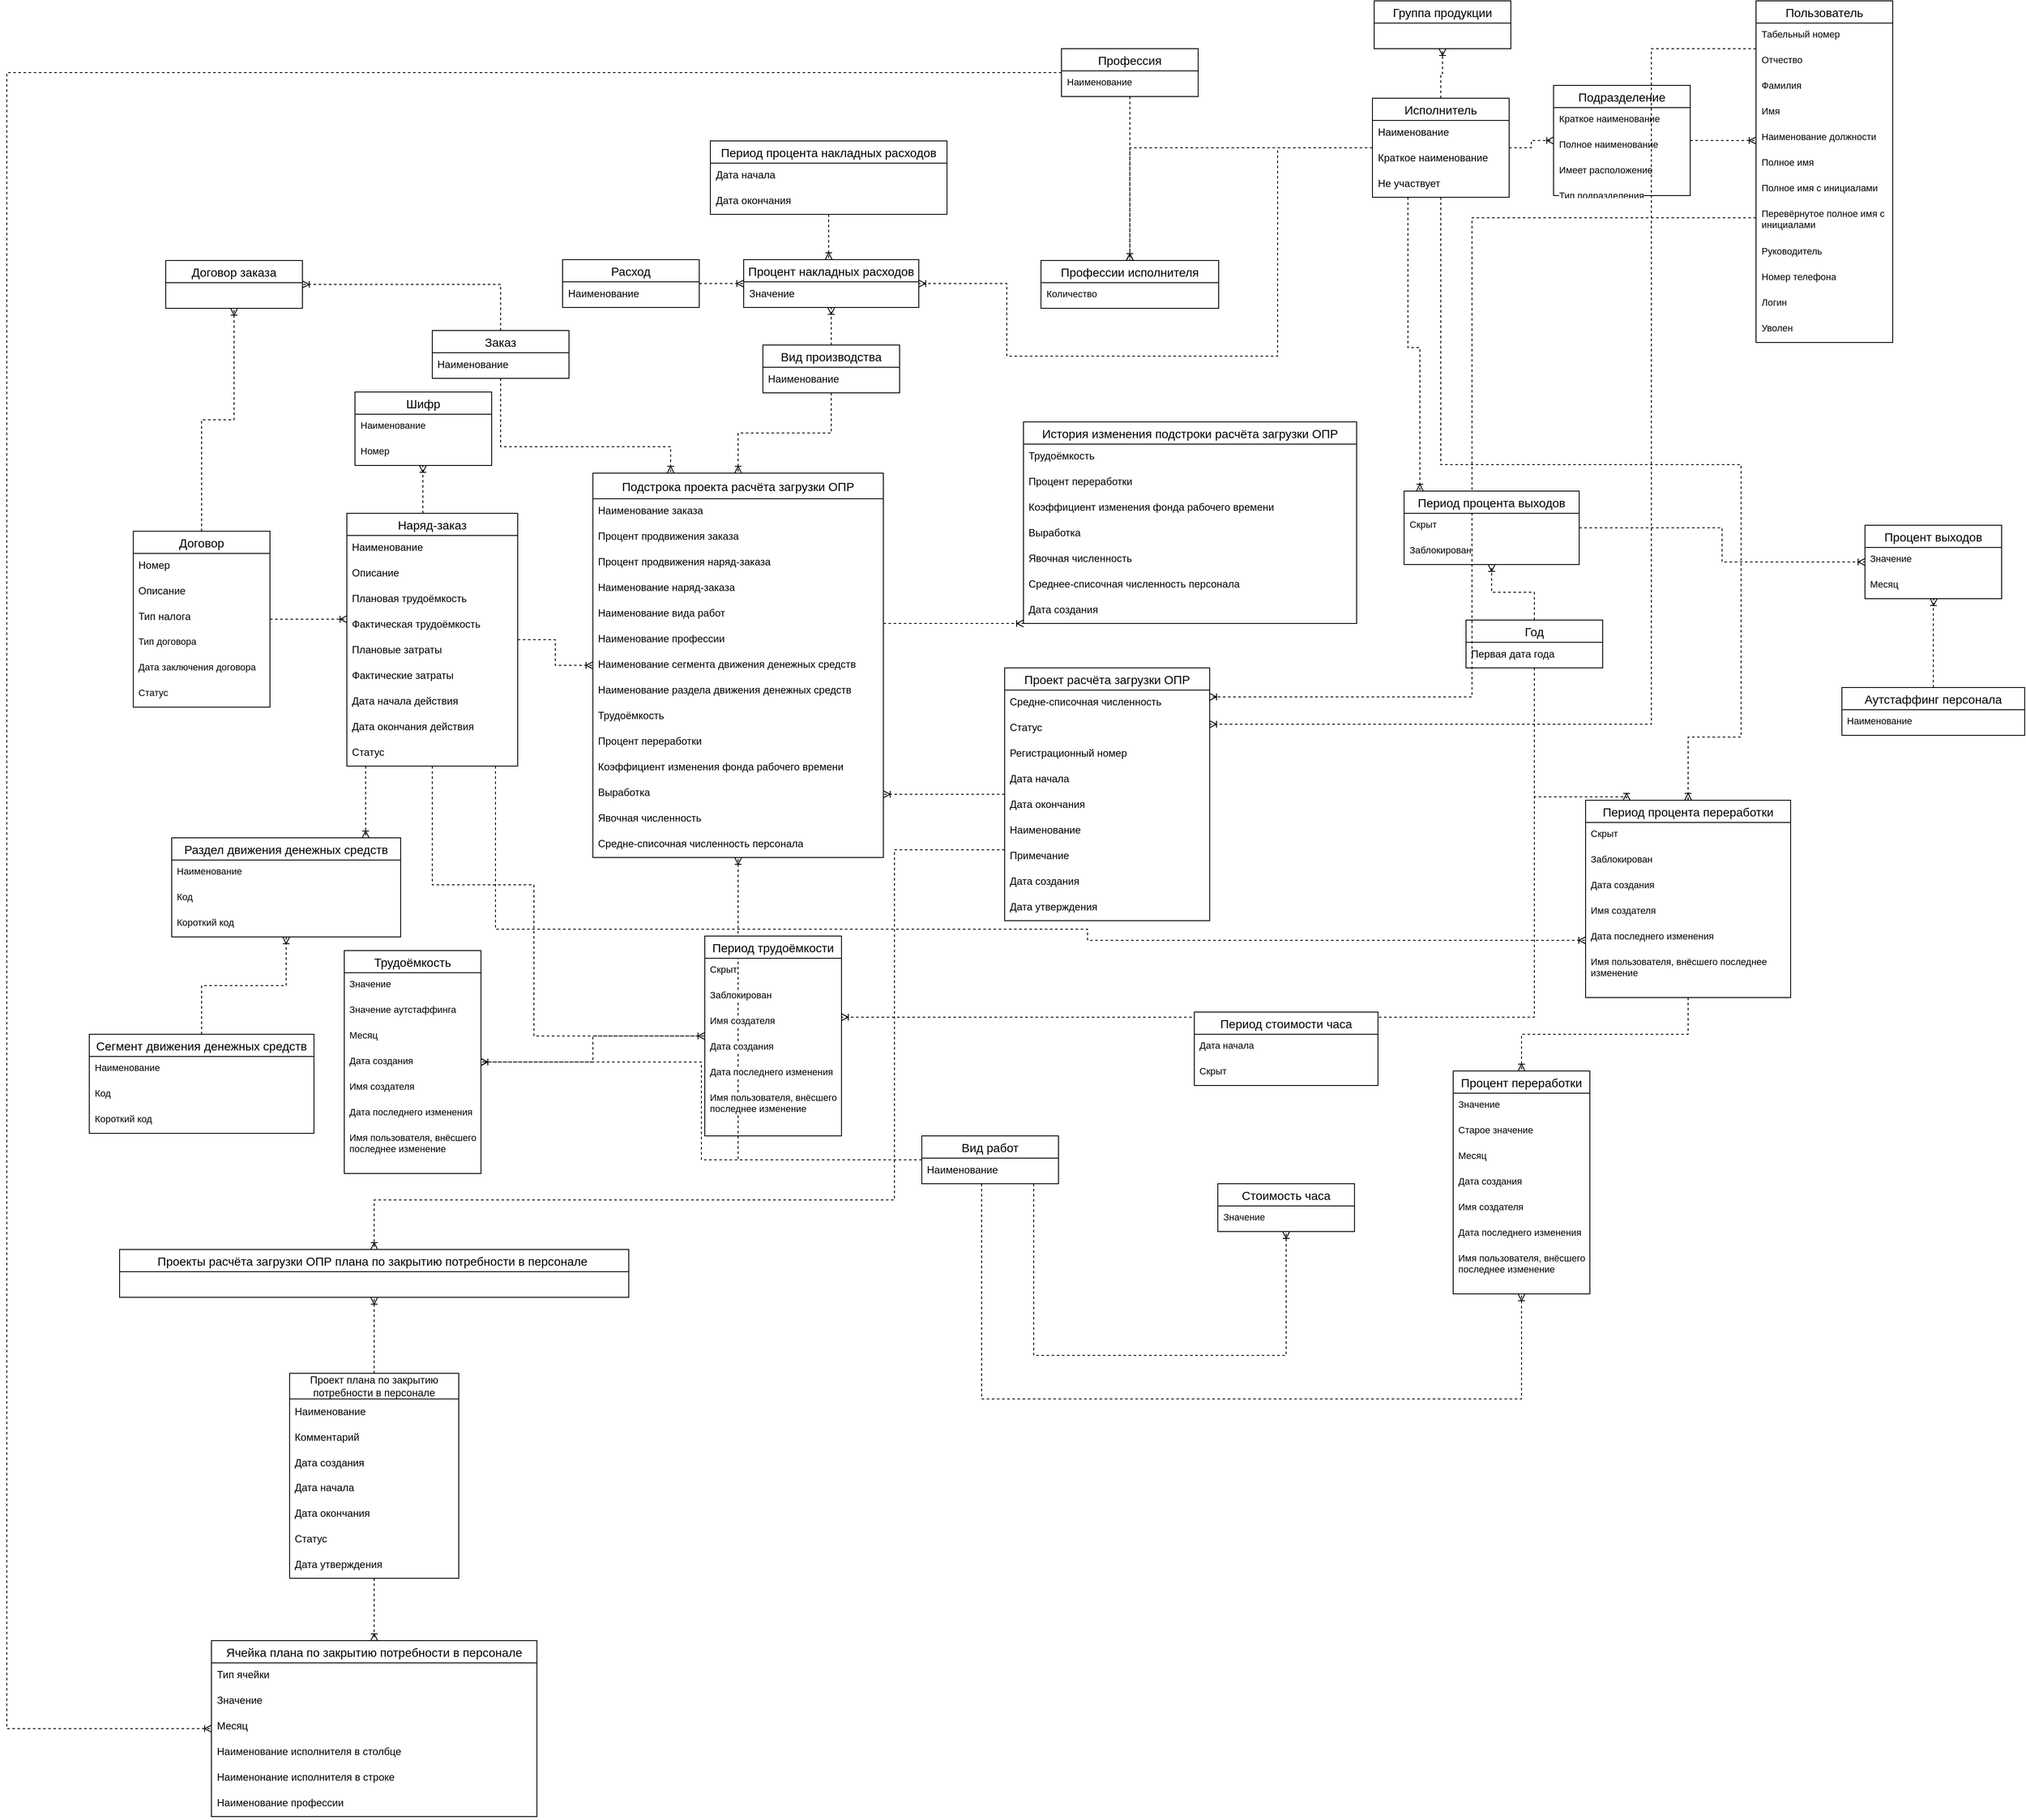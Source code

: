 <mxfile version="24.2.1" type="github">
  <diagram name="Страница 1" id="hVIG6fZbSnTpJ2coA_qM">
    <mxGraphModel dx="3190" dy="1478" grid="0" gridSize="10" guides="1" tooltips="1" connect="1" arrows="1" fold="1" page="0" pageScale="1" pageWidth="827" pageHeight="1169" math="0" shadow="0">
      <root>
        <mxCell id="0" />
        <mxCell id="1" parent="0" />
        <mxCell id="F5EBHadNRmTIwF_CADEw-40" style="edgeStyle=orthogonalEdgeStyle;rounded=0;orthogonalLoop=1;jettySize=auto;html=1;dashed=1;endArrow=ERoneToMany;endFill=0;" parent="1" source="F5EBHadNRmTIwF_CADEw-1" target="F5EBHadNRmTIwF_CADEw-36" edge="1">
          <mxGeometry relative="1" as="geometry">
            <Array as="points">
              <mxPoint x="-517" y="561" />
              <mxPoint x="-517" y="561" />
            </Array>
          </mxGeometry>
        </mxCell>
        <mxCell id="F5EBHadNRmTIwF_CADEw-1" value="Подстрока проекта расчёта загрузки ОПР" style="swimlane;fontStyle=0;childLayout=stackLayout;horizontal=1;startSize=30;horizontalStack=0;resizeParent=1;resizeParentMax=0;resizeLast=0;collapsible=1;marginBottom=0;align=center;fontSize=14;" parent="1" vertex="1">
          <mxGeometry x="-721" y="503" width="340" height="450" as="geometry" />
        </mxCell>
        <mxCell id="F5EBHadNRmTIwF_CADEw-2" value="Наименование заказа" style="text;strokeColor=none;fillColor=none;spacingLeft=4;spacingRight=4;overflow=hidden;rotatable=0;points=[[0,0.5],[1,0.5]];portConstraint=eastwest;fontSize=12;whiteSpace=wrap;html=1;" parent="F5EBHadNRmTIwF_CADEw-1" vertex="1">
          <mxGeometry y="30" width="340" height="30" as="geometry" />
        </mxCell>
        <mxCell id="F5EBHadNRmTIwF_CADEw-3" value="Процент продвижения заказа" style="text;strokeColor=none;fillColor=none;spacingLeft=4;spacingRight=4;overflow=hidden;rotatable=0;points=[[0,0.5],[1,0.5]];portConstraint=eastwest;fontSize=12;whiteSpace=wrap;html=1;" parent="F5EBHadNRmTIwF_CADEw-1" vertex="1">
          <mxGeometry y="60" width="340" height="30" as="geometry" />
        </mxCell>
        <mxCell id="F5EBHadNRmTIwF_CADEw-4" value="Процент продвижения наряд-заказа" style="text;strokeColor=none;fillColor=none;spacingLeft=4;spacingRight=4;overflow=hidden;rotatable=0;points=[[0,0.5],[1,0.5]];portConstraint=eastwest;fontSize=12;whiteSpace=wrap;html=1;" parent="F5EBHadNRmTIwF_CADEw-1" vertex="1">
          <mxGeometry y="90" width="340" height="30" as="geometry" />
        </mxCell>
        <mxCell id="F5EBHadNRmTIwF_CADEw-7" value="Наименование наряд-заказа" style="text;strokeColor=none;fillColor=none;spacingLeft=4;spacingRight=4;overflow=hidden;rotatable=0;points=[[0,0.5],[1,0.5]];portConstraint=eastwest;fontSize=12;whiteSpace=wrap;html=1;" parent="F5EBHadNRmTIwF_CADEw-1" vertex="1">
          <mxGeometry y="120" width="340" height="30" as="geometry" />
        </mxCell>
        <mxCell id="F5EBHadNRmTIwF_CADEw-8" value="Наименование вида работ" style="text;strokeColor=none;fillColor=none;spacingLeft=4;spacingRight=4;overflow=hidden;rotatable=0;points=[[0,0.5],[1,0.5]];portConstraint=eastwest;fontSize=12;whiteSpace=wrap;html=1;" parent="F5EBHadNRmTIwF_CADEw-1" vertex="1">
          <mxGeometry y="150" width="340" height="30" as="geometry" />
        </mxCell>
        <mxCell id="F5EBHadNRmTIwF_CADEw-9" value="Наименование профессии" style="text;strokeColor=none;fillColor=none;spacingLeft=4;spacingRight=4;overflow=hidden;rotatable=0;points=[[0,0.5],[1,0.5]];portConstraint=eastwest;fontSize=12;whiteSpace=wrap;html=1;" parent="F5EBHadNRmTIwF_CADEw-1" vertex="1">
          <mxGeometry y="180" width="340" height="30" as="geometry" />
        </mxCell>
        <mxCell id="F5EBHadNRmTIwF_CADEw-10" value="Наименование сегмента движения денежных средств" style="text;strokeColor=none;fillColor=none;spacingLeft=4;spacingRight=4;overflow=hidden;rotatable=0;points=[[0,0.5],[1,0.5]];portConstraint=eastwest;fontSize=12;whiteSpace=wrap;html=1;" parent="F5EBHadNRmTIwF_CADEw-1" vertex="1">
          <mxGeometry y="210" width="340" height="30" as="geometry" />
        </mxCell>
        <mxCell id="F5EBHadNRmTIwF_CADEw-11" value="Наименование раздела движения денежных средств" style="text;strokeColor=none;fillColor=none;spacingLeft=4;spacingRight=4;overflow=hidden;rotatable=0;points=[[0,0.5],[1,0.5]];portConstraint=eastwest;fontSize=12;whiteSpace=wrap;html=1;" parent="F5EBHadNRmTIwF_CADEw-1" vertex="1">
          <mxGeometry y="240" width="340" height="30" as="geometry" />
        </mxCell>
        <mxCell id="F5EBHadNRmTIwF_CADEw-12" value="Трудоёмкость" style="text;strokeColor=none;fillColor=none;spacingLeft=4;spacingRight=4;overflow=hidden;rotatable=0;points=[[0,0.5],[1,0.5]];portConstraint=eastwest;fontSize=12;whiteSpace=wrap;html=1;" parent="F5EBHadNRmTIwF_CADEw-1" vertex="1">
          <mxGeometry y="270" width="340" height="30" as="geometry" />
        </mxCell>
        <mxCell id="F5EBHadNRmTIwF_CADEw-13" value="Процент переработки" style="text;strokeColor=none;fillColor=none;spacingLeft=4;spacingRight=4;overflow=hidden;rotatable=0;points=[[0,0.5],[1,0.5]];portConstraint=eastwest;fontSize=12;whiteSpace=wrap;html=1;" parent="F5EBHadNRmTIwF_CADEw-1" vertex="1">
          <mxGeometry y="300" width="340" height="30" as="geometry" />
        </mxCell>
        <mxCell id="F5EBHadNRmTIwF_CADEw-14" value="Коэффициент изменения фонда рабочего времени" style="text;strokeColor=none;fillColor=none;spacingLeft=4;spacingRight=4;overflow=hidden;rotatable=0;points=[[0,0.5],[1,0.5]];portConstraint=eastwest;fontSize=12;whiteSpace=wrap;html=1;" parent="F5EBHadNRmTIwF_CADEw-1" vertex="1">
          <mxGeometry y="330" width="340" height="30" as="geometry" />
        </mxCell>
        <mxCell id="F5EBHadNRmTIwF_CADEw-15" value="Выработка" style="text;strokeColor=none;fillColor=none;spacingLeft=4;spacingRight=4;overflow=hidden;rotatable=0;points=[[0,0.5],[1,0.5]];portConstraint=eastwest;fontSize=12;whiteSpace=wrap;html=1;" parent="F5EBHadNRmTIwF_CADEw-1" vertex="1">
          <mxGeometry y="360" width="340" height="30" as="geometry" />
        </mxCell>
        <mxCell id="F5EBHadNRmTIwF_CADEw-16" value="Явочная численность" style="text;strokeColor=none;fillColor=none;spacingLeft=4;spacingRight=4;overflow=hidden;rotatable=0;points=[[0,0.5],[1,0.5]];portConstraint=eastwest;fontSize=12;whiteSpace=wrap;html=1;" parent="F5EBHadNRmTIwF_CADEw-1" vertex="1">
          <mxGeometry y="390" width="340" height="30" as="geometry" />
        </mxCell>
        <mxCell id="F5EBHadNRmTIwF_CADEw-17" value="Средне-списочная численность персонала" style="text;strokeColor=none;fillColor=none;spacingLeft=4;spacingRight=4;overflow=hidden;rotatable=0;points=[[0,0.5],[1,0.5]];portConstraint=eastwest;fontSize=12;whiteSpace=wrap;html=1;" parent="F5EBHadNRmTIwF_CADEw-1" vertex="1">
          <mxGeometry y="420" width="340" height="30" as="geometry" />
        </mxCell>
        <mxCell id="aHR9_frTfQv7lHE0gGob-188" style="edgeStyle=orthogonalEdgeStyle;rounded=0;orthogonalLoop=1;jettySize=auto;html=1;dashed=1;strokeColor=default;align=center;verticalAlign=middle;fontFamily=Helvetica;fontSize=11;fontColor=default;labelBackgroundColor=default;endArrow=ERoneToMany;endFill=0;" parent="1" source="F5EBHadNRmTIwF_CADEw-18" target="F5EBHadNRmTIwF_CADEw-1" edge="1">
          <mxGeometry relative="1" as="geometry">
            <Array as="points">
              <mxPoint x="-555" y="869" />
              <mxPoint x="-555" y="869" />
            </Array>
          </mxGeometry>
        </mxCell>
        <mxCell id="Yj78SkhW8qt73Ed7FJdV-42" style="edgeStyle=orthogonalEdgeStyle;rounded=0;orthogonalLoop=1;jettySize=auto;html=1;dashed=1;endArrow=ERoneToMany;endFill=0;" edge="1" parent="1" source="F5EBHadNRmTIwF_CADEw-18" target="Yj78SkhW8qt73Ed7FJdV-37">
          <mxGeometry relative="1" as="geometry">
            <Array as="points">
              <mxPoint x="-368" y="944" />
              <mxPoint x="-368" y="1354" />
              <mxPoint x="-977" y="1354" />
            </Array>
          </mxGeometry>
        </mxCell>
        <mxCell id="F5EBHadNRmTIwF_CADEw-18" value="Проект расчёта загрузки ОПР" style="swimlane;fontStyle=0;childLayout=stackLayout;horizontal=1;startSize=26;horizontalStack=0;resizeParent=1;resizeParentMax=0;resizeLast=0;collapsible=1;marginBottom=0;align=center;fontSize=14;" parent="1" vertex="1">
          <mxGeometry x="-239" y="731" width="240" height="296" as="geometry" />
        </mxCell>
        <mxCell id="F5EBHadNRmTIwF_CADEw-19" value="Средне-списочная численность" style="text;strokeColor=none;fillColor=none;spacingLeft=4;spacingRight=4;overflow=hidden;rotatable=0;points=[[0,0.5],[1,0.5]];portConstraint=eastwest;fontSize=12;whiteSpace=wrap;html=1;" parent="F5EBHadNRmTIwF_CADEw-18" vertex="1">
          <mxGeometry y="26" width="240" height="30" as="geometry" />
        </mxCell>
        <mxCell id="F5EBHadNRmTIwF_CADEw-20" value="Статус" style="text;strokeColor=none;fillColor=none;spacingLeft=4;spacingRight=4;overflow=hidden;rotatable=0;points=[[0,0.5],[1,0.5]];portConstraint=eastwest;fontSize=12;whiteSpace=wrap;html=1;" parent="F5EBHadNRmTIwF_CADEw-18" vertex="1">
          <mxGeometry y="56" width="240" height="30" as="geometry" />
        </mxCell>
        <mxCell id="F5EBHadNRmTIwF_CADEw-21" value="Регистрационный номер" style="text;strokeColor=none;fillColor=none;spacingLeft=4;spacingRight=4;overflow=hidden;rotatable=0;points=[[0,0.5],[1,0.5]];portConstraint=eastwest;fontSize=12;whiteSpace=wrap;html=1;" parent="F5EBHadNRmTIwF_CADEw-18" vertex="1">
          <mxGeometry y="86" width="240" height="30" as="geometry" />
        </mxCell>
        <mxCell id="F5EBHadNRmTIwF_CADEw-22" value="Дата начала" style="text;strokeColor=none;fillColor=none;spacingLeft=4;spacingRight=4;overflow=hidden;rotatable=0;points=[[0,0.5],[1,0.5]];portConstraint=eastwest;fontSize=12;whiteSpace=wrap;html=1;" parent="F5EBHadNRmTIwF_CADEw-18" vertex="1">
          <mxGeometry y="116" width="240" height="30" as="geometry" />
        </mxCell>
        <mxCell id="F5EBHadNRmTIwF_CADEw-23" value="Дата окончания" style="text;strokeColor=none;fillColor=none;spacingLeft=4;spacingRight=4;overflow=hidden;rotatable=0;points=[[0,0.5],[1,0.5]];portConstraint=eastwest;fontSize=12;whiteSpace=wrap;html=1;" parent="F5EBHadNRmTIwF_CADEw-18" vertex="1">
          <mxGeometry y="146" width="240" height="30" as="geometry" />
        </mxCell>
        <mxCell id="F5EBHadNRmTIwF_CADEw-24" value="Наименование" style="text;strokeColor=none;fillColor=none;spacingLeft=4;spacingRight=4;overflow=hidden;rotatable=0;points=[[0,0.5],[1,0.5]];portConstraint=eastwest;fontSize=12;whiteSpace=wrap;html=1;" parent="F5EBHadNRmTIwF_CADEw-18" vertex="1">
          <mxGeometry y="176" width="240" height="30" as="geometry" />
        </mxCell>
        <mxCell id="F5EBHadNRmTIwF_CADEw-25" value="Примечание" style="text;strokeColor=none;fillColor=none;spacingLeft=4;spacingRight=4;overflow=hidden;rotatable=0;points=[[0,0.5],[1,0.5]];portConstraint=eastwest;fontSize=12;whiteSpace=wrap;html=1;" parent="F5EBHadNRmTIwF_CADEw-18" vertex="1">
          <mxGeometry y="206" width="240" height="30" as="geometry" />
        </mxCell>
        <mxCell id="F5EBHadNRmTIwF_CADEw-26" value="Дата создания" style="text;strokeColor=none;fillColor=none;spacingLeft=4;spacingRight=4;overflow=hidden;rotatable=0;points=[[0,0.5],[1,0.5]];portConstraint=eastwest;fontSize=12;whiteSpace=wrap;html=1;" parent="F5EBHadNRmTIwF_CADEw-18" vertex="1">
          <mxGeometry y="236" width="240" height="30" as="geometry" />
        </mxCell>
        <mxCell id="F5EBHadNRmTIwF_CADEw-27" value="Дата утверждения" style="text;strokeColor=none;fillColor=none;spacingLeft=4;spacingRight=4;overflow=hidden;rotatable=0;points=[[0,0.5],[1,0.5]];portConstraint=eastwest;fontSize=12;whiteSpace=wrap;html=1;" parent="F5EBHadNRmTIwF_CADEw-18" vertex="1">
          <mxGeometry y="266" width="240" height="30" as="geometry" />
        </mxCell>
        <mxCell id="F5EBHadNRmTIwF_CADEw-36" value="История изменения подстроки расчёта загрузки ОПР" style="swimlane;fontStyle=0;childLayout=stackLayout;horizontal=1;startSize=26;horizontalStack=0;resizeParent=1;resizeParentMax=0;resizeLast=0;collapsible=1;marginBottom=0;align=center;fontSize=14;" parent="1" vertex="1">
          <mxGeometry x="-217" y="443" width="390" height="236" as="geometry" />
        </mxCell>
        <mxCell id="F5EBHadNRmTIwF_CADEw-37" value="Трудоёмкость" style="text;strokeColor=none;fillColor=none;spacingLeft=4;spacingRight=4;overflow=hidden;rotatable=0;points=[[0,0.5],[1,0.5]];portConstraint=eastwest;fontSize=12;whiteSpace=wrap;html=1;" parent="F5EBHadNRmTIwF_CADEw-36" vertex="1">
          <mxGeometry y="26" width="390" height="30" as="geometry" />
        </mxCell>
        <mxCell id="F5EBHadNRmTIwF_CADEw-38" value="Процент переработки" style="text;strokeColor=none;fillColor=none;spacingLeft=4;spacingRight=4;overflow=hidden;rotatable=0;points=[[0,0.5],[1,0.5]];portConstraint=eastwest;fontSize=12;whiteSpace=wrap;html=1;" parent="F5EBHadNRmTIwF_CADEw-36" vertex="1">
          <mxGeometry y="56" width="390" height="30" as="geometry" />
        </mxCell>
        <mxCell id="F5EBHadNRmTIwF_CADEw-39" value="Коэффициент изменения фонда рабочего времени" style="text;strokeColor=none;fillColor=none;spacingLeft=4;spacingRight=4;overflow=hidden;rotatable=0;points=[[0,0.5],[1,0.5]];portConstraint=eastwest;fontSize=12;whiteSpace=wrap;html=1;" parent="F5EBHadNRmTIwF_CADEw-36" vertex="1">
          <mxGeometry y="86" width="390" height="30" as="geometry" />
        </mxCell>
        <mxCell id="F5EBHadNRmTIwF_CADEw-41" value="Выработка" style="text;strokeColor=none;fillColor=none;spacingLeft=4;spacingRight=4;overflow=hidden;rotatable=0;points=[[0,0.5],[1,0.5]];portConstraint=eastwest;fontSize=12;whiteSpace=wrap;html=1;" parent="F5EBHadNRmTIwF_CADEw-36" vertex="1">
          <mxGeometry y="116" width="390" height="30" as="geometry" />
        </mxCell>
        <mxCell id="F5EBHadNRmTIwF_CADEw-42" value="Явочная численность" style="text;strokeColor=none;fillColor=none;spacingLeft=4;spacingRight=4;overflow=hidden;rotatable=0;points=[[0,0.5],[1,0.5]];portConstraint=eastwest;fontSize=12;whiteSpace=wrap;html=1;" parent="F5EBHadNRmTIwF_CADEw-36" vertex="1">
          <mxGeometry y="146" width="390" height="30" as="geometry" />
        </mxCell>
        <mxCell id="F5EBHadNRmTIwF_CADEw-43" value="Среднее-списочная численность персонала" style="text;strokeColor=none;fillColor=none;spacingLeft=4;spacingRight=4;overflow=hidden;rotatable=0;points=[[0,0.5],[1,0.5]];portConstraint=eastwest;fontSize=12;whiteSpace=wrap;html=1;" parent="F5EBHadNRmTIwF_CADEw-36" vertex="1">
          <mxGeometry y="176" width="390" height="30" as="geometry" />
        </mxCell>
        <mxCell id="F5EBHadNRmTIwF_CADEw-44" value="Дата создания" style="text;strokeColor=none;fillColor=none;spacingLeft=4;spacingRight=4;overflow=hidden;rotatable=0;points=[[0,0.5],[1,0.5]];portConstraint=eastwest;fontSize=12;whiteSpace=wrap;html=1;" parent="F5EBHadNRmTIwF_CADEw-36" vertex="1">
          <mxGeometry y="206" width="390" height="30" as="geometry" />
        </mxCell>
        <mxCell id="F5EBHadNRmTIwF_CADEw-79" style="edgeStyle=orthogonalEdgeStyle;rounded=0;orthogonalLoop=1;jettySize=auto;html=1;dashed=1;endArrow=ERoneToMany;endFill=0;" parent="1" source="F5EBHadNRmTIwF_CADEw-50" target="F5EBHadNRmTIwF_CADEw-1" edge="1">
          <mxGeometry relative="1" as="geometry" />
        </mxCell>
        <mxCell id="aHR9_frTfQv7lHE0gGob-163" style="edgeStyle=orthogonalEdgeStyle;rounded=0;orthogonalLoop=1;jettySize=auto;html=1;dashed=1;strokeColor=default;align=center;verticalAlign=middle;fontFamily=Helvetica;fontSize=11;fontColor=default;labelBackgroundColor=default;endArrow=ERoneToMany;endFill=0;" parent="1" source="F5EBHadNRmTIwF_CADEw-50" target="aHR9_frTfQv7lHE0gGob-151" edge="1">
          <mxGeometry relative="1" as="geometry">
            <Array as="points">
              <mxPoint x="-266" y="1587" />
              <mxPoint x="366" y="1587" />
            </Array>
          </mxGeometry>
        </mxCell>
        <mxCell id="aHR9_frTfQv7lHE0gGob-184" style="edgeStyle=orthogonalEdgeStyle;rounded=0;orthogonalLoop=1;jettySize=auto;html=1;dashed=1;strokeColor=default;align=center;verticalAlign=middle;fontFamily=Helvetica;fontSize=11;fontColor=default;labelBackgroundColor=default;endArrow=ERoneToMany;endFill=0;" parent="1" source="F5EBHadNRmTIwF_CADEw-50" target="aHR9_frTfQv7lHE0gGob-79" edge="1">
          <mxGeometry relative="1" as="geometry" />
        </mxCell>
        <mxCell id="aHR9_frTfQv7lHE0gGob-190" style="edgeStyle=orthogonalEdgeStyle;rounded=0;orthogonalLoop=1;jettySize=auto;html=1;dashed=1;strokeColor=default;align=center;verticalAlign=middle;fontFamily=Helvetica;fontSize=11;fontColor=default;labelBackgroundColor=default;endArrow=ERoneToMany;endFill=0;" parent="1" source="F5EBHadNRmTIwF_CADEw-50" target="aHR9_frTfQv7lHE0gGob-106" edge="1">
          <mxGeometry relative="1" as="geometry">
            <Array as="points">
              <mxPoint x="-205" y="1536" />
            </Array>
          </mxGeometry>
        </mxCell>
        <mxCell id="F5EBHadNRmTIwF_CADEw-50" value="Вид работ" style="swimlane;fontStyle=0;childLayout=stackLayout;horizontal=1;startSize=26;horizontalStack=0;resizeParent=1;resizeParentMax=0;resizeLast=0;collapsible=1;marginBottom=0;align=center;fontSize=14;" parent="1" vertex="1">
          <mxGeometry x="-336" y="1279" width="160" height="56" as="geometry" />
        </mxCell>
        <mxCell id="F5EBHadNRmTIwF_CADEw-51" value="Наименование" style="text;strokeColor=none;fillColor=none;spacingLeft=4;spacingRight=4;overflow=hidden;rotatable=0;points=[[0,0.5],[1,0.5]];portConstraint=eastwest;fontSize=12;whiteSpace=wrap;html=1;" parent="F5EBHadNRmTIwF_CADEw-50" vertex="1">
          <mxGeometry y="26" width="160" height="30" as="geometry" />
        </mxCell>
        <mxCell id="F5EBHadNRmTIwF_CADEw-78" style="edgeStyle=orthogonalEdgeStyle;rounded=0;orthogonalLoop=1;jettySize=auto;html=1;dashed=1;endArrow=ERoneToMany;endFill=0;" parent="1" source="F5EBHadNRmTIwF_CADEw-65" target="F5EBHadNRmTIwF_CADEw-1" edge="1">
          <mxGeometry relative="1" as="geometry" />
        </mxCell>
        <mxCell id="aHR9_frTfQv7lHE0gGob-42" style="edgeStyle=orthogonalEdgeStyle;rounded=0;orthogonalLoop=1;jettySize=auto;html=1;dashed=1;strokeColor=default;align=center;verticalAlign=middle;fontFamily=Helvetica;fontSize=11;fontColor=default;labelBackgroundColor=default;endArrow=ERoneToMany;endFill=0;" parent="1" source="F5EBHadNRmTIwF_CADEw-65" target="aHR9_frTfQv7lHE0gGob-35" edge="1">
          <mxGeometry relative="1" as="geometry">
            <Array as="points">
              <mxPoint x="-920" y="533" />
              <mxPoint x="-920" y="533" />
            </Array>
          </mxGeometry>
        </mxCell>
        <mxCell id="aHR9_frTfQv7lHE0gGob-55" style="edgeStyle=orthogonalEdgeStyle;rounded=0;orthogonalLoop=1;jettySize=auto;html=1;dashed=1;strokeColor=default;align=center;verticalAlign=middle;fontFamily=Helvetica;fontSize=11;fontColor=default;labelBackgroundColor=default;endArrow=ERoneToMany;endFill=0;" parent="1" source="F5EBHadNRmTIwF_CADEw-65" target="aHR9_frTfQv7lHE0gGob-50" edge="1">
          <mxGeometry relative="1" as="geometry">
            <Array as="points">
              <mxPoint x="-987" y="928" />
              <mxPoint x="-987" y="928" />
            </Array>
          </mxGeometry>
        </mxCell>
        <mxCell id="aHR9_frTfQv7lHE0gGob-164" style="edgeStyle=orthogonalEdgeStyle;rounded=0;orthogonalLoop=1;jettySize=auto;html=1;dashed=1;strokeColor=default;align=center;verticalAlign=middle;fontFamily=Helvetica;fontSize=11;fontColor=default;labelBackgroundColor=default;endArrow=ERoneToMany;endFill=0;" parent="1" source="F5EBHadNRmTIwF_CADEw-65" target="aHR9_frTfQv7lHE0gGob-142" edge="1">
          <mxGeometry relative="1" as="geometry">
            <Array as="points">
              <mxPoint x="-835" y="1037" />
              <mxPoint x="-142" y="1037" />
              <mxPoint x="-142" y="1050" />
            </Array>
          </mxGeometry>
        </mxCell>
        <mxCell id="aHR9_frTfQv7lHE0gGob-179" style="edgeStyle=orthogonalEdgeStyle;rounded=0;orthogonalLoop=1;jettySize=auto;html=1;dashed=1;strokeColor=default;align=center;verticalAlign=middle;fontFamily=Helvetica;fontSize=11;fontColor=default;labelBackgroundColor=default;endArrow=ERoneToMany;endFill=0;" parent="1" source="F5EBHadNRmTIwF_CADEw-65" target="aHR9_frTfQv7lHE0gGob-90" edge="1">
          <mxGeometry relative="1" as="geometry">
            <Array as="points">
              <mxPoint x="-909" y="985" />
              <mxPoint x="-790" y="985" />
              <mxPoint x="-790" y="1162" />
            </Array>
          </mxGeometry>
        </mxCell>
        <mxCell id="F5EBHadNRmTIwF_CADEw-65" value="Наряд-заказ" style="swimlane;fontStyle=0;childLayout=stackLayout;horizontal=1;startSize=26;horizontalStack=0;resizeParent=1;resizeParentMax=0;resizeLast=0;collapsible=1;marginBottom=0;align=center;fontSize=14;" parent="1" vertex="1">
          <mxGeometry x="-1009" y="550" width="200" height="296" as="geometry" />
        </mxCell>
        <mxCell id="F5EBHadNRmTIwF_CADEw-66" value="Наименование" style="text;strokeColor=none;fillColor=none;spacingLeft=4;spacingRight=4;overflow=hidden;rotatable=0;points=[[0,0.5],[1,0.5]];portConstraint=eastwest;fontSize=12;whiteSpace=wrap;html=1;" parent="F5EBHadNRmTIwF_CADEw-65" vertex="1">
          <mxGeometry y="26" width="200" height="30" as="geometry" />
        </mxCell>
        <mxCell id="F5EBHadNRmTIwF_CADEw-67" value="Описание" style="text;strokeColor=none;fillColor=none;spacingLeft=4;spacingRight=4;overflow=hidden;rotatable=0;points=[[0,0.5],[1,0.5]];portConstraint=eastwest;fontSize=12;whiteSpace=wrap;html=1;" parent="F5EBHadNRmTIwF_CADEw-65" vertex="1">
          <mxGeometry y="56" width="200" height="30" as="geometry" />
        </mxCell>
        <mxCell id="F5EBHadNRmTIwF_CADEw-72" value="Плановая трудоёмкость" style="text;strokeColor=none;fillColor=none;spacingLeft=4;spacingRight=4;overflow=hidden;rotatable=0;points=[[0,0.5],[1,0.5]];portConstraint=eastwest;fontSize=12;whiteSpace=wrap;html=1;" parent="F5EBHadNRmTIwF_CADEw-65" vertex="1">
          <mxGeometry y="86" width="200" height="30" as="geometry" />
        </mxCell>
        <mxCell id="F5EBHadNRmTIwF_CADEw-73" value="Фактическая трудоёмкость" style="text;strokeColor=none;fillColor=none;spacingLeft=4;spacingRight=4;overflow=hidden;rotatable=0;points=[[0,0.5],[1,0.5]];portConstraint=eastwest;fontSize=12;whiteSpace=wrap;html=1;" parent="F5EBHadNRmTIwF_CADEw-65" vertex="1">
          <mxGeometry y="116" width="200" height="30" as="geometry" />
        </mxCell>
        <mxCell id="F5EBHadNRmTIwF_CADEw-74" value="Плановые затраты" style="text;strokeColor=none;fillColor=none;spacingLeft=4;spacingRight=4;overflow=hidden;rotatable=0;points=[[0,0.5],[1,0.5]];portConstraint=eastwest;fontSize=12;whiteSpace=wrap;html=1;" parent="F5EBHadNRmTIwF_CADEw-65" vertex="1">
          <mxGeometry y="146" width="200" height="30" as="geometry" />
        </mxCell>
        <mxCell id="F5EBHadNRmTIwF_CADEw-75" value="Фактические затраты" style="text;strokeColor=none;fillColor=none;spacingLeft=4;spacingRight=4;overflow=hidden;rotatable=0;points=[[0,0.5],[1,0.5]];portConstraint=eastwest;fontSize=12;whiteSpace=wrap;html=1;" parent="F5EBHadNRmTIwF_CADEw-65" vertex="1">
          <mxGeometry y="176" width="200" height="30" as="geometry" />
        </mxCell>
        <mxCell id="F5EBHadNRmTIwF_CADEw-76" value="Дата начала действия" style="text;strokeColor=none;fillColor=none;spacingLeft=4;spacingRight=4;overflow=hidden;rotatable=0;points=[[0,0.5],[1,0.5]];portConstraint=eastwest;fontSize=12;whiteSpace=wrap;html=1;" parent="F5EBHadNRmTIwF_CADEw-65" vertex="1">
          <mxGeometry y="206" width="200" height="30" as="geometry" />
        </mxCell>
        <mxCell id="F5EBHadNRmTIwF_CADEw-77" value="Дата окончания действия" style="text;strokeColor=none;fillColor=none;spacingLeft=4;spacingRight=4;overflow=hidden;rotatable=0;points=[[0,0.5],[1,0.5]];portConstraint=eastwest;fontSize=12;whiteSpace=wrap;html=1;" parent="F5EBHadNRmTIwF_CADEw-65" vertex="1">
          <mxGeometry y="236" width="200" height="30" as="geometry" />
        </mxCell>
        <mxCell id="F5EBHadNRmTIwF_CADEw-68" value="Статус" style="text;strokeColor=none;fillColor=none;spacingLeft=4;spacingRight=4;overflow=hidden;rotatable=0;points=[[0,0.5],[1,0.5]];portConstraint=eastwest;fontSize=12;whiteSpace=wrap;html=1;" parent="F5EBHadNRmTIwF_CADEw-65" vertex="1">
          <mxGeometry y="266" width="200" height="30" as="geometry" />
        </mxCell>
        <mxCell id="F5EBHadNRmTIwF_CADEw-96" style="edgeStyle=orthogonalEdgeStyle;rounded=0;orthogonalLoop=1;jettySize=auto;html=1;dashed=1;endArrow=ERoneToMany;endFill=0;" parent="1" source="F5EBHadNRmTIwF_CADEw-90" target="aHR9_frTfQv7lHE0gGob-130" edge="1">
          <mxGeometry relative="1" as="geometry">
            <mxPoint x="229" y="464" as="targetPoint" />
          </mxGeometry>
        </mxCell>
        <mxCell id="aHR9_frTfQv7lHE0gGob-150" style="edgeStyle=orthogonalEdgeStyle;rounded=0;orthogonalLoop=1;jettySize=auto;html=1;dashed=1;strokeColor=default;align=center;verticalAlign=middle;fontFamily=Helvetica;fontSize=11;fontColor=default;labelBackgroundColor=default;endArrow=ERoneToMany;endFill=0;" parent="1" source="F5EBHadNRmTIwF_CADEw-90" target="aHR9_frTfQv7lHE0gGob-142" edge="1">
          <mxGeometry relative="1" as="geometry">
            <Array as="points">
              <mxPoint x="381" y="882" />
              <mxPoint x="489" y="882" />
            </Array>
          </mxGeometry>
        </mxCell>
        <mxCell id="aHR9_frTfQv7lHE0gGob-168" style="edgeStyle=orthogonalEdgeStyle;rounded=0;orthogonalLoop=1;jettySize=auto;html=1;dashed=1;strokeColor=default;align=center;verticalAlign=middle;fontFamily=Helvetica;fontSize=11;fontColor=default;labelBackgroundColor=default;endArrow=ERoneToMany;endFill=0;" parent="1" source="F5EBHadNRmTIwF_CADEw-90" target="aHR9_frTfQv7lHE0gGob-90" edge="1">
          <mxGeometry relative="1" as="geometry">
            <Array as="points">
              <mxPoint x="-148" y="1140" />
              <mxPoint x="-148" y="1140" />
            </Array>
          </mxGeometry>
        </mxCell>
        <mxCell id="F5EBHadNRmTIwF_CADEw-90" value="Год" style="swimlane;fontStyle=0;childLayout=stackLayout;horizontal=1;startSize=26;horizontalStack=0;resizeParent=1;resizeParentMax=0;resizeLast=0;collapsible=1;marginBottom=0;align=center;fontSize=14;" parent="1" vertex="1">
          <mxGeometry x="301" y="675" width="160" height="56" as="geometry" />
        </mxCell>
        <mxCell id="F5EBHadNRmTIwF_CADEw-91" value="Первая дата года" style="text;strokeColor=none;fillColor=none;spacingLeft=4;spacingRight=4;overflow=hidden;rotatable=0;points=[[0,0.5],[1,0.5]];portConstraint=eastwest;fontSize=12;whiteSpace=wrap;html=1;" parent="F5EBHadNRmTIwF_CADEw-90" vertex="1">
          <mxGeometry y="26" width="160" height="30" as="geometry" />
        </mxCell>
        <mxCell id="F5EBHadNRmTIwF_CADEw-101" style="edgeStyle=orthogonalEdgeStyle;rounded=0;orthogonalLoop=1;jettySize=auto;html=1;dashed=1;endArrow=ERoneToMany;endFill=0;" parent="1" source="F5EBHadNRmTIwF_CADEw-97" target="F5EBHadNRmTIwF_CADEw-65" edge="1">
          <mxGeometry relative="1" as="geometry">
            <Array as="points">
              <mxPoint x="-1077" y="674" />
              <mxPoint x="-1077" y="674" />
            </Array>
          </mxGeometry>
        </mxCell>
        <mxCell id="H3pRQUt7AqnJN_t-nY-7-10" style="edgeStyle=orthogonalEdgeStyle;rounded=0;orthogonalLoop=1;jettySize=auto;html=1;endArrow=ERoneToMany;endFill=0;dashed=1;" parent="1" source="F5EBHadNRmTIwF_CADEw-97" target="H3pRQUt7AqnJN_t-nY-7-2" edge="1">
          <mxGeometry relative="1" as="geometry" />
        </mxCell>
        <mxCell id="F5EBHadNRmTIwF_CADEw-97" value="Договор" style="swimlane;fontStyle=0;childLayout=stackLayout;horizontal=1;startSize=26;horizontalStack=0;resizeParent=1;resizeParentMax=0;resizeLast=0;collapsible=1;marginBottom=0;align=center;fontSize=14;" parent="1" vertex="1">
          <mxGeometry x="-1259" y="571" width="160" height="206" as="geometry" />
        </mxCell>
        <mxCell id="F5EBHadNRmTIwF_CADEw-98" value="Номер" style="text;strokeColor=none;fillColor=none;spacingLeft=4;spacingRight=4;overflow=hidden;rotatable=0;points=[[0,0.5],[1,0.5]];portConstraint=eastwest;fontSize=12;whiteSpace=wrap;html=1;" parent="F5EBHadNRmTIwF_CADEw-97" vertex="1">
          <mxGeometry y="26" width="160" height="30" as="geometry" />
        </mxCell>
        <mxCell id="F5EBHadNRmTIwF_CADEw-99" value="Описание" style="text;strokeColor=none;fillColor=none;spacingLeft=4;spacingRight=4;overflow=hidden;rotatable=0;points=[[0,0.5],[1,0.5]];portConstraint=eastwest;fontSize=12;whiteSpace=wrap;html=1;" parent="F5EBHadNRmTIwF_CADEw-97" vertex="1">
          <mxGeometry y="56" width="160" height="30" as="geometry" />
        </mxCell>
        <mxCell id="F5EBHadNRmTIwF_CADEw-100" value="Тип налога" style="text;strokeColor=none;fillColor=none;spacingLeft=4;spacingRight=4;overflow=hidden;rotatable=0;points=[[0,0.5],[1,0.5]];portConstraint=eastwest;fontSize=12;whiteSpace=wrap;html=1;" parent="F5EBHadNRmTIwF_CADEw-97" vertex="1">
          <mxGeometry y="86" width="160" height="30" as="geometry" />
        </mxCell>
        <mxCell id="aHR9_frTfQv7lHE0gGob-43" value="Тип договора" style="text;strokeColor=none;fillColor=none;spacingLeft=4;spacingRight=4;overflow=hidden;rotatable=0;points=[[0,0.5],[1,0.5]];portConstraint=eastwest;fontSize=11;whiteSpace=wrap;html=1;fontFamily=Helvetica;fontColor=default;labelBackgroundColor=default;" parent="F5EBHadNRmTIwF_CADEw-97" vertex="1">
          <mxGeometry y="116" width="160" height="30" as="geometry" />
        </mxCell>
        <mxCell id="aHR9_frTfQv7lHE0gGob-44" value="Дата заключения договора" style="text;strokeColor=none;fillColor=none;spacingLeft=4;spacingRight=4;overflow=hidden;rotatable=0;points=[[0,0.5],[1,0.5]];portConstraint=eastwest;fontSize=11;whiteSpace=wrap;html=1;fontFamily=Helvetica;fontColor=default;labelBackgroundColor=default;" parent="F5EBHadNRmTIwF_CADEw-97" vertex="1">
          <mxGeometry y="146" width="160" height="30" as="geometry" />
        </mxCell>
        <mxCell id="aHR9_frTfQv7lHE0gGob-45" value="Статус" style="text;strokeColor=none;fillColor=none;spacingLeft=4;spacingRight=4;overflow=hidden;rotatable=0;points=[[0,0.5],[1,0.5]];portConstraint=eastwest;fontSize=11;whiteSpace=wrap;html=1;fontFamily=Helvetica;fontColor=default;labelBackgroundColor=default;" parent="F5EBHadNRmTIwF_CADEw-97" vertex="1">
          <mxGeometry y="176" width="160" height="30" as="geometry" />
        </mxCell>
        <mxCell id="F5EBHadNRmTIwF_CADEw-110" style="edgeStyle=orthogonalEdgeStyle;rounded=0;orthogonalLoop=1;jettySize=auto;html=1;dashed=1;endArrow=ERoneToMany;endFill=0;" parent="1" source="F5EBHadNRmTIwF_CADEw-103" target="F5EBHadNRmTIwF_CADEw-1" edge="1">
          <mxGeometry relative="1" as="geometry">
            <Array as="points">
              <mxPoint x="-829" y="472" />
              <mxPoint x="-630" y="472" />
            </Array>
          </mxGeometry>
        </mxCell>
        <mxCell id="H3pRQUt7AqnJN_t-nY-7-9" style="edgeStyle=orthogonalEdgeStyle;rounded=0;orthogonalLoop=1;jettySize=auto;html=1;dashed=1;endArrow=ERoneToMany;endFill=0;" parent="1" source="F5EBHadNRmTIwF_CADEw-103" target="H3pRQUt7AqnJN_t-nY-7-2" edge="1">
          <mxGeometry relative="1" as="geometry">
            <Array as="points">
              <mxPoint x="-829" y="282" />
            </Array>
          </mxGeometry>
        </mxCell>
        <mxCell id="F5EBHadNRmTIwF_CADEw-103" value="Заказ" style="swimlane;fontStyle=0;childLayout=stackLayout;horizontal=1;startSize=26;horizontalStack=0;resizeParent=1;resizeParentMax=0;resizeLast=0;collapsible=1;marginBottom=0;align=center;fontSize=14;" parent="1" vertex="1">
          <mxGeometry x="-909" y="336" width="160" height="56" as="geometry" />
        </mxCell>
        <mxCell id="F5EBHadNRmTIwF_CADEw-104" value="Наименование" style="text;strokeColor=none;fillColor=none;spacingLeft=4;spacingRight=4;overflow=hidden;rotatable=0;points=[[0,0.5],[1,0.5]];portConstraint=eastwest;fontSize=12;whiteSpace=wrap;html=1;" parent="F5EBHadNRmTIwF_CADEw-103" vertex="1">
          <mxGeometry y="26" width="160" height="30" as="geometry" />
        </mxCell>
        <mxCell id="aHR9_frTfQv7lHE0gGob-1" value="Группа продукции" style="swimlane;fontStyle=0;childLayout=stackLayout;horizontal=1;startSize=26;horizontalStack=0;resizeParent=1;resizeParentMax=0;resizeLast=0;collapsible=1;marginBottom=0;align=center;fontSize=14;" parent="1" vertex="1">
          <mxGeometry x="193.5" y="-50" width="160" height="56" as="geometry" />
        </mxCell>
        <mxCell id="aHR9_frTfQv7lHE0gGob-9" style="edgeStyle=orthogonalEdgeStyle;rounded=0;orthogonalLoop=1;jettySize=auto;html=1;dashed=1;endArrow=ERoneToMany;endFill=0;" parent="1" source="aHR9_frTfQv7lHE0gGob-5" target="aHR9_frTfQv7lHE0gGob-1" edge="1">
          <mxGeometry relative="1" as="geometry" />
        </mxCell>
        <mxCell id="aHR9_frTfQv7lHE0gGob-33" style="edgeStyle=orthogonalEdgeStyle;rounded=0;orthogonalLoop=1;jettySize=auto;html=1;dashed=1;strokeColor=default;align=center;verticalAlign=middle;fontFamily=Helvetica;fontSize=11;fontColor=default;labelBackgroundColor=default;endArrow=ERoneToMany;endFill=0;" parent="1" source="aHR9_frTfQv7lHE0gGob-5" target="aHR9_frTfQv7lHE0gGob-22" edge="1">
          <mxGeometry relative="1" as="geometry">
            <Array as="points">
              <mxPoint x="80.5" y="366" />
              <mxPoint x="-236.5" y="366" />
              <mxPoint x="-236.5" y="281" />
            </Array>
          </mxGeometry>
        </mxCell>
        <mxCell id="aHR9_frTfQv7lHE0gGob-124" style="edgeStyle=orthogonalEdgeStyle;rounded=0;orthogonalLoop=1;jettySize=auto;html=1;dashed=1;strokeColor=default;align=center;verticalAlign=middle;fontFamily=Helvetica;fontSize=11;fontColor=default;labelBackgroundColor=default;endArrow=ERoneToMany;endFill=0;" parent="1" source="aHR9_frTfQv7lHE0gGob-5" target="aHR9_frTfQv7lHE0gGob-114" edge="1">
          <mxGeometry relative="1" as="geometry" />
        </mxCell>
        <mxCell id="aHR9_frTfQv7lHE0gGob-165" style="edgeStyle=orthogonalEdgeStyle;rounded=0;orthogonalLoop=1;jettySize=auto;html=1;dashed=1;strokeColor=default;align=center;verticalAlign=middle;fontFamily=Helvetica;fontSize=11;fontColor=default;labelBackgroundColor=default;endArrow=ERoneToMany;endFill=0;" parent="1" source="aHR9_frTfQv7lHE0gGob-5" target="aHR9_frTfQv7lHE0gGob-142" edge="1">
          <mxGeometry relative="1" as="geometry">
            <Array as="points">
              <mxPoint x="271" y="493" />
              <mxPoint x="623" y="493" />
              <mxPoint x="623" y="812" />
              <mxPoint x="561" y="812" />
            </Array>
          </mxGeometry>
        </mxCell>
        <mxCell id="aHR9_frTfQv7lHE0gGob-180" style="edgeStyle=orthogonalEdgeStyle;rounded=0;orthogonalLoop=1;jettySize=auto;html=1;dashed=1;strokeColor=default;align=center;verticalAlign=middle;fontFamily=Helvetica;fontSize=11;fontColor=default;labelBackgroundColor=default;endArrow=ERoneToMany;endFill=0;" parent="1" source="aHR9_frTfQv7lHE0gGob-5" target="aHR9_frTfQv7lHE0gGob-56" edge="1">
          <mxGeometry relative="1" as="geometry" />
        </mxCell>
        <mxCell id="aHR9_frTfQv7lHE0gGob-193" style="edgeStyle=orthogonalEdgeStyle;rounded=0;orthogonalLoop=1;jettySize=auto;html=1;dashed=1;strokeColor=default;align=center;verticalAlign=middle;fontFamily=Helvetica;fontSize=11;fontColor=default;labelBackgroundColor=default;endArrow=ERoneToMany;endFill=0;" parent="1" source="aHR9_frTfQv7lHE0gGob-5" target="aHR9_frTfQv7lHE0gGob-130" edge="1">
          <mxGeometry relative="1" as="geometry">
            <Array as="points">
              <mxPoint x="233" y="356" />
              <mxPoint x="247" y="356" />
            </Array>
          </mxGeometry>
        </mxCell>
        <mxCell id="aHR9_frTfQv7lHE0gGob-5" value="Исполнитель" style="swimlane;fontStyle=0;childLayout=stackLayout;horizontal=1;startSize=26;horizontalStack=0;resizeParent=1;resizeParentMax=0;resizeLast=0;collapsible=1;marginBottom=0;align=center;fontSize=14;" parent="1" vertex="1">
          <mxGeometry x="191.5" y="64" width="160" height="116" as="geometry" />
        </mxCell>
        <mxCell id="aHR9_frTfQv7lHE0gGob-6" value="Наименование" style="text;strokeColor=none;fillColor=none;spacingLeft=4;spacingRight=4;overflow=hidden;rotatable=0;points=[[0,0.5],[1,0.5]];portConstraint=eastwest;fontSize=12;whiteSpace=wrap;html=1;" parent="aHR9_frTfQv7lHE0gGob-5" vertex="1">
          <mxGeometry y="26" width="160" height="30" as="geometry" />
        </mxCell>
        <mxCell id="aHR9_frTfQv7lHE0gGob-7" value="Краткое наименование" style="text;strokeColor=none;fillColor=none;spacingLeft=4;spacingRight=4;overflow=hidden;rotatable=0;points=[[0,0.5],[1,0.5]];portConstraint=eastwest;fontSize=12;whiteSpace=wrap;html=1;" parent="aHR9_frTfQv7lHE0gGob-5" vertex="1">
          <mxGeometry y="56" width="160" height="30" as="geometry" />
        </mxCell>
        <mxCell id="aHR9_frTfQv7lHE0gGob-8" value="Не участвует" style="text;strokeColor=none;fillColor=none;spacingLeft=4;spacingRight=4;overflow=hidden;rotatable=0;points=[[0,0.5],[1,0.5]];portConstraint=eastwest;fontSize=12;whiteSpace=wrap;html=1;" parent="aHR9_frTfQv7lHE0gGob-5" vertex="1">
          <mxGeometry y="86" width="160" height="30" as="geometry" />
        </mxCell>
        <mxCell id="aHR9_frTfQv7lHE0gGob-32" style="edgeStyle=orthogonalEdgeStyle;rounded=0;orthogonalLoop=1;jettySize=auto;html=1;dashed=1;endArrow=ERoneToMany;endFill=0;strokeColor=default;" parent="1" source="aHR9_frTfQv7lHE0gGob-10" target="aHR9_frTfQv7lHE0gGob-22" edge="1">
          <mxGeometry relative="1" as="geometry" />
        </mxCell>
        <mxCell id="aHR9_frTfQv7lHE0gGob-141" style="edgeStyle=orthogonalEdgeStyle;rounded=0;orthogonalLoop=1;jettySize=auto;html=1;dashed=1;strokeColor=default;align=center;verticalAlign=middle;fontFamily=Helvetica;fontSize=11;fontColor=default;labelBackgroundColor=default;endArrow=ERoneToMany;endFill=0;" parent="1" source="aHR9_frTfQv7lHE0gGob-10" target="F5EBHadNRmTIwF_CADEw-1" edge="1">
          <mxGeometry relative="1" as="geometry">
            <mxPoint x="-889" y="412" as="targetPoint" />
          </mxGeometry>
        </mxCell>
        <mxCell id="aHR9_frTfQv7lHE0gGob-10" value="Вид производства" style="swimlane;fontStyle=0;childLayout=stackLayout;horizontal=1;startSize=26;horizontalStack=0;resizeParent=1;resizeParentMax=0;resizeLast=0;collapsible=1;marginBottom=0;align=center;fontSize=14;" parent="1" vertex="1">
          <mxGeometry x="-522" y="353" width="160" height="56" as="geometry" />
        </mxCell>
        <mxCell id="aHR9_frTfQv7lHE0gGob-11" value="Наименование" style="text;strokeColor=none;fillColor=none;spacingLeft=4;spacingRight=4;overflow=hidden;rotatable=0;points=[[0,0.5],[1,0.5]];portConstraint=eastwest;fontSize=12;whiteSpace=wrap;html=1;" parent="aHR9_frTfQv7lHE0gGob-10" vertex="1">
          <mxGeometry y="26" width="160" height="30" as="geometry" />
        </mxCell>
        <mxCell id="aHR9_frTfQv7lHE0gGob-31" style="edgeStyle=orthogonalEdgeStyle;rounded=0;orthogonalLoop=1;jettySize=auto;html=1;dashed=1;endArrow=ERoneToMany;endFill=0;" parent="1" source="aHR9_frTfQv7lHE0gGob-14" target="aHR9_frTfQv7lHE0gGob-22" edge="1">
          <mxGeometry relative="1" as="geometry" />
        </mxCell>
        <mxCell id="aHR9_frTfQv7lHE0gGob-14" value="Расход" style="swimlane;fontStyle=0;childLayout=stackLayout;horizontal=1;startSize=26;horizontalStack=0;resizeParent=1;resizeParentMax=0;resizeLast=0;collapsible=1;marginBottom=0;align=center;fontSize=14;" parent="1" vertex="1">
          <mxGeometry x="-756.5" y="253" width="160" height="56" as="geometry" />
        </mxCell>
        <mxCell id="aHR9_frTfQv7lHE0gGob-17" value="Наименование" style="text;strokeColor=none;fillColor=none;spacingLeft=4;spacingRight=4;overflow=hidden;rotatable=0;points=[[0,0.5],[1,0.5]];portConstraint=eastwest;fontSize=12;whiteSpace=wrap;html=1;" parent="aHR9_frTfQv7lHE0gGob-14" vertex="1">
          <mxGeometry y="26" width="160" height="30" as="geometry" />
        </mxCell>
        <mxCell id="aHR9_frTfQv7lHE0gGob-27" style="edgeStyle=orthogonalEdgeStyle;rounded=0;orthogonalLoop=1;jettySize=auto;html=1;dashed=1;endArrow=ERoneToMany;endFill=0;" parent="1" source="aHR9_frTfQv7lHE0gGob-18" target="aHR9_frTfQv7lHE0gGob-22" edge="1">
          <mxGeometry relative="1" as="geometry">
            <Array as="points">
              <mxPoint x="-348.5" y="275" />
              <mxPoint x="-348.5" y="275" />
            </Array>
          </mxGeometry>
        </mxCell>
        <mxCell id="aHR9_frTfQv7lHE0gGob-18" value="Период процента накладных расходов" style="swimlane;fontStyle=0;childLayout=stackLayout;horizontal=1;startSize=26;horizontalStack=0;resizeParent=1;resizeParentMax=0;resizeLast=0;collapsible=1;marginBottom=0;align=center;fontSize=14;" parent="1" vertex="1">
          <mxGeometry x="-583.5" y="114" width="277" height="86" as="geometry" />
        </mxCell>
        <mxCell id="aHR9_frTfQv7lHE0gGob-19" value="Дата начала" style="text;strokeColor=none;fillColor=none;spacingLeft=4;spacingRight=4;overflow=hidden;rotatable=0;points=[[0,0.5],[1,0.5]];portConstraint=eastwest;fontSize=12;whiteSpace=wrap;html=1;" parent="aHR9_frTfQv7lHE0gGob-18" vertex="1">
          <mxGeometry y="26" width="277" height="30" as="geometry" />
        </mxCell>
        <mxCell id="aHR9_frTfQv7lHE0gGob-20" value="Дата окончания" style="text;strokeColor=none;fillColor=none;spacingLeft=4;spacingRight=4;overflow=hidden;rotatable=0;points=[[0,0.5],[1,0.5]];portConstraint=eastwest;fontSize=12;whiteSpace=wrap;html=1;" parent="aHR9_frTfQv7lHE0gGob-18" vertex="1">
          <mxGeometry y="56" width="277" height="30" as="geometry" />
        </mxCell>
        <mxCell id="aHR9_frTfQv7lHE0gGob-22" value="Процент накладных расходов" style="swimlane;fontStyle=0;childLayout=stackLayout;horizontal=1;startSize=26;horizontalStack=0;resizeParent=1;resizeParentMax=0;resizeLast=0;collapsible=1;marginBottom=0;align=center;fontSize=14;" parent="1" vertex="1">
          <mxGeometry x="-544.5" y="253" width="205" height="56" as="geometry" />
        </mxCell>
        <mxCell id="aHR9_frTfQv7lHE0gGob-23" value="Значение" style="text;strokeColor=none;fillColor=none;spacingLeft=4;spacingRight=4;overflow=hidden;rotatable=0;points=[[0,0.5],[1,0.5]];portConstraint=eastwest;fontSize=12;whiteSpace=wrap;html=1;" parent="aHR9_frTfQv7lHE0gGob-22" vertex="1">
          <mxGeometry y="26" width="205" height="30" as="geometry" />
        </mxCell>
        <mxCell id="aHR9_frTfQv7lHE0gGob-35" value="Шифр" style="swimlane;fontStyle=0;childLayout=stackLayout;horizontal=1;startSize=26;horizontalStack=0;resizeParent=1;resizeParentMax=0;resizeLast=0;collapsible=1;marginBottom=0;align=center;fontSize=14;fontFamily=Helvetica;fontColor=default;labelBackgroundColor=default;" parent="1" vertex="1">
          <mxGeometry x="-999.5" y="408" width="160" height="86" as="geometry" />
        </mxCell>
        <mxCell id="aHR9_frTfQv7lHE0gGob-39" value="Наименование" style="text;strokeColor=none;fillColor=none;spacingLeft=4;spacingRight=4;overflow=hidden;rotatable=0;points=[[0,0.5],[1,0.5]];portConstraint=eastwest;fontSize=11;whiteSpace=wrap;html=1;fontFamily=Helvetica;fontColor=default;labelBackgroundColor=default;" parent="aHR9_frTfQv7lHE0gGob-35" vertex="1">
          <mxGeometry y="26" width="160" height="30" as="geometry" />
        </mxCell>
        <mxCell id="aHR9_frTfQv7lHE0gGob-40" value="Номер" style="text;strokeColor=none;fillColor=none;spacingLeft=4;spacingRight=4;overflow=hidden;rotatable=0;points=[[0,0.5],[1,0.5]];portConstraint=eastwest;fontSize=11;whiteSpace=wrap;html=1;fontFamily=Helvetica;fontColor=default;labelBackgroundColor=default;" parent="aHR9_frTfQv7lHE0gGob-35" vertex="1">
          <mxGeometry y="56" width="160" height="30" as="geometry" />
        </mxCell>
        <mxCell id="aHR9_frTfQv7lHE0gGob-54" style="edgeStyle=orthogonalEdgeStyle;rounded=0;orthogonalLoop=1;jettySize=auto;html=1;dashed=1;strokeColor=default;align=center;verticalAlign=middle;fontFamily=Helvetica;fontSize=11;fontColor=default;labelBackgroundColor=default;endArrow=ERoneToMany;endFill=0;" parent="1" source="aHR9_frTfQv7lHE0gGob-46" target="aHR9_frTfQv7lHE0gGob-50" edge="1">
          <mxGeometry relative="1" as="geometry" />
        </mxCell>
        <mxCell id="aHR9_frTfQv7lHE0gGob-46" value="Сегмент движения денежных средств" style="swimlane;fontStyle=0;childLayout=stackLayout;horizontal=1;startSize=26;horizontalStack=0;resizeParent=1;resizeParentMax=0;resizeLast=0;collapsible=1;marginBottom=0;align=center;fontSize=14;fontFamily=Helvetica;fontColor=default;labelBackgroundColor=default;" parent="1" vertex="1">
          <mxGeometry x="-1310.5" y="1160" width="263" height="116" as="geometry" />
        </mxCell>
        <mxCell id="aHR9_frTfQv7lHE0gGob-47" value="Наименование" style="text;strokeColor=none;fillColor=none;spacingLeft=4;spacingRight=4;overflow=hidden;rotatable=0;points=[[0,0.5],[1,0.5]];portConstraint=eastwest;fontSize=11;whiteSpace=wrap;html=1;fontFamily=Helvetica;fontColor=default;labelBackgroundColor=default;" parent="aHR9_frTfQv7lHE0gGob-46" vertex="1">
          <mxGeometry y="26" width="263" height="30" as="geometry" />
        </mxCell>
        <mxCell id="aHR9_frTfQv7lHE0gGob-48" value="Код" style="text;strokeColor=none;fillColor=none;spacingLeft=4;spacingRight=4;overflow=hidden;rotatable=0;points=[[0,0.5],[1,0.5]];portConstraint=eastwest;fontSize=11;whiteSpace=wrap;html=1;fontFamily=Helvetica;fontColor=default;labelBackgroundColor=default;" parent="aHR9_frTfQv7lHE0gGob-46" vertex="1">
          <mxGeometry y="56" width="263" height="30" as="geometry" />
        </mxCell>
        <mxCell id="aHR9_frTfQv7lHE0gGob-49" value="Короткий код" style="text;strokeColor=none;fillColor=none;spacingLeft=4;spacingRight=4;overflow=hidden;rotatable=0;points=[[0,0.5],[1,0.5]];portConstraint=eastwest;fontSize=11;whiteSpace=wrap;html=1;fontFamily=Helvetica;fontColor=default;labelBackgroundColor=default;" parent="aHR9_frTfQv7lHE0gGob-46" vertex="1">
          <mxGeometry y="86" width="263" height="30" as="geometry" />
        </mxCell>
        <mxCell id="aHR9_frTfQv7lHE0gGob-50" value="Раздел движения денежных средств" style="swimlane;fontStyle=0;childLayout=stackLayout;horizontal=1;startSize=26;horizontalStack=0;resizeParent=1;resizeParentMax=0;resizeLast=0;collapsible=1;marginBottom=0;align=center;fontSize=14;fontFamily=Helvetica;fontColor=default;labelBackgroundColor=default;" parent="1" vertex="1">
          <mxGeometry x="-1214" y="930" width="268" height="116" as="geometry" />
        </mxCell>
        <mxCell id="aHR9_frTfQv7lHE0gGob-51" value="Наименование" style="text;strokeColor=none;fillColor=none;spacingLeft=4;spacingRight=4;overflow=hidden;rotatable=0;points=[[0,0.5],[1,0.5]];portConstraint=eastwest;fontSize=11;whiteSpace=wrap;html=1;fontFamily=Helvetica;fontColor=default;labelBackgroundColor=default;" parent="aHR9_frTfQv7lHE0gGob-50" vertex="1">
          <mxGeometry y="26" width="268" height="30" as="geometry" />
        </mxCell>
        <mxCell id="aHR9_frTfQv7lHE0gGob-52" value="Код" style="text;strokeColor=none;fillColor=none;spacingLeft=4;spacingRight=4;overflow=hidden;rotatable=0;points=[[0,0.5],[1,0.5]];portConstraint=eastwest;fontSize=11;whiteSpace=wrap;html=1;fontFamily=Helvetica;fontColor=default;labelBackgroundColor=default;" parent="aHR9_frTfQv7lHE0gGob-50" vertex="1">
          <mxGeometry y="56" width="268" height="30" as="geometry" />
        </mxCell>
        <mxCell id="aHR9_frTfQv7lHE0gGob-53" value="Короткий код" style="text;strokeColor=none;fillColor=none;spacingLeft=4;spacingRight=4;overflow=hidden;rotatable=0;points=[[0,0.5],[1,0.5]];portConstraint=eastwest;fontSize=11;whiteSpace=wrap;html=1;fontFamily=Helvetica;fontColor=default;labelBackgroundColor=default;" parent="aHR9_frTfQv7lHE0gGob-50" vertex="1">
          <mxGeometry y="86" width="268" height="30" as="geometry" />
        </mxCell>
        <mxCell id="aHR9_frTfQv7lHE0gGob-74" style="edgeStyle=orthogonalEdgeStyle;rounded=0;orthogonalLoop=1;jettySize=auto;html=1;dashed=1;strokeColor=default;align=center;verticalAlign=middle;fontFamily=Helvetica;fontSize=11;fontColor=default;labelBackgroundColor=default;endArrow=ERoneToMany;endFill=0;" parent="1" source="aHR9_frTfQv7lHE0gGob-56" target="aHR9_frTfQv7lHE0gGob-61" edge="1">
          <mxGeometry relative="1" as="geometry">
            <Array as="points">
              <mxPoint x="655.5" y="136" />
              <mxPoint x="655.5" y="136" />
            </Array>
          </mxGeometry>
        </mxCell>
        <mxCell id="aHR9_frTfQv7lHE0gGob-56" value="Подразделение" style="swimlane;fontStyle=0;childLayout=stackLayout;horizontal=1;startSize=26;horizontalStack=0;resizeParent=1;resizeParentMax=0;resizeLast=0;collapsible=1;marginBottom=0;align=center;fontSize=14;fontFamily=Helvetica;fontColor=default;labelBackgroundColor=default;" parent="1" vertex="1">
          <mxGeometry x="403.5" y="49" width="160" height="129" as="geometry" />
        </mxCell>
        <mxCell id="aHR9_frTfQv7lHE0gGob-57" value="Краткое наименование" style="text;strokeColor=none;fillColor=none;spacingLeft=4;spacingRight=4;overflow=hidden;rotatable=0;points=[[0,0.5],[1,0.5]];portConstraint=eastwest;fontSize=11;whiteSpace=wrap;html=1;fontFamily=Helvetica;fontColor=default;labelBackgroundColor=default;" parent="aHR9_frTfQv7lHE0gGob-56" vertex="1">
          <mxGeometry y="26" width="160" height="30" as="geometry" />
        </mxCell>
        <mxCell id="aHR9_frTfQv7lHE0gGob-58" value="Полное наименование" style="text;strokeColor=none;fillColor=none;spacingLeft=4;spacingRight=4;overflow=hidden;rotatable=0;points=[[0,0.5],[1,0.5]];portConstraint=eastwest;fontSize=11;whiteSpace=wrap;html=1;fontFamily=Helvetica;fontColor=default;labelBackgroundColor=default;" parent="aHR9_frTfQv7lHE0gGob-56" vertex="1">
          <mxGeometry y="56" width="160" height="30" as="geometry" />
        </mxCell>
        <mxCell id="aHR9_frTfQv7lHE0gGob-59" value="Имеет расположение" style="text;strokeColor=none;fillColor=none;spacingLeft=4;spacingRight=4;overflow=hidden;rotatable=0;points=[[0,0.5],[1,0.5]];portConstraint=eastwest;fontSize=11;whiteSpace=wrap;html=1;fontFamily=Helvetica;fontColor=default;labelBackgroundColor=default;" parent="aHR9_frTfQv7lHE0gGob-56" vertex="1">
          <mxGeometry y="86" width="160" height="30" as="geometry" />
        </mxCell>
        <mxCell id="aHR9_frTfQv7lHE0gGob-60" value="Тип подразделения" style="text;strokeColor=none;fillColor=none;spacingLeft=4;spacingRight=4;overflow=hidden;rotatable=0;points=[[0,0.5],[1,0.5]];portConstraint=eastwest;fontSize=11;whiteSpace=wrap;html=1;fontFamily=Helvetica;fontColor=default;labelBackgroundColor=default;" parent="aHR9_frTfQv7lHE0gGob-56" vertex="1">
          <mxGeometry y="116" width="160" height="13" as="geometry" />
        </mxCell>
        <mxCell id="aHR9_frTfQv7lHE0gGob-170" style="edgeStyle=orthogonalEdgeStyle;rounded=0;orthogonalLoop=1;jettySize=auto;html=1;dashed=1;strokeColor=default;align=center;verticalAlign=middle;fontFamily=Helvetica;fontSize=11;fontColor=default;labelBackgroundColor=default;endArrow=ERoneToMany;endFill=0;" parent="1" source="aHR9_frTfQv7lHE0gGob-61" target="F5EBHadNRmTIwF_CADEw-18" edge="1">
          <mxGeometry relative="1" as="geometry">
            <Array as="points">
              <mxPoint x="308" y="204" />
              <mxPoint x="308" y="765" />
            </Array>
          </mxGeometry>
        </mxCell>
        <mxCell id="aHR9_frTfQv7lHE0gGob-171" style="edgeStyle=orthogonalEdgeStyle;rounded=0;orthogonalLoop=1;jettySize=auto;html=1;dashed=1;strokeColor=default;align=center;verticalAlign=middle;fontFamily=Helvetica;fontSize=11;fontColor=default;labelBackgroundColor=default;endArrow=ERoneToMany;endFill=0;" parent="1" source="aHR9_frTfQv7lHE0gGob-61" target="F5EBHadNRmTIwF_CADEw-18" edge="1">
          <mxGeometry relative="1" as="geometry">
            <Array as="points">
              <mxPoint x="518" y="6" />
              <mxPoint x="518" y="797" />
            </Array>
          </mxGeometry>
        </mxCell>
        <mxCell id="aHR9_frTfQv7lHE0gGob-61" value="Пользователь" style="swimlane;fontStyle=0;childLayout=stackLayout;horizontal=1;startSize=26;horizontalStack=0;resizeParent=1;resizeParentMax=0;resizeLast=0;collapsible=1;marginBottom=0;align=center;fontSize=14;fontFamily=Helvetica;fontColor=default;labelBackgroundColor=default;" parent="1" vertex="1">
          <mxGeometry x="640.5" y="-50" width="160" height="400" as="geometry" />
        </mxCell>
        <mxCell id="aHR9_frTfQv7lHE0gGob-62" value="Табельный номер" style="text;strokeColor=none;fillColor=none;spacingLeft=4;spacingRight=4;overflow=hidden;rotatable=0;points=[[0,0.5],[1,0.5]];portConstraint=eastwest;fontSize=11;whiteSpace=wrap;html=1;fontFamily=Helvetica;fontColor=default;labelBackgroundColor=default;" parent="aHR9_frTfQv7lHE0gGob-61" vertex="1">
          <mxGeometry y="26" width="160" height="30" as="geometry" />
        </mxCell>
        <mxCell id="aHR9_frTfQv7lHE0gGob-63" value="Отчество" style="text;strokeColor=none;fillColor=none;spacingLeft=4;spacingRight=4;overflow=hidden;rotatable=0;points=[[0,0.5],[1,0.5]];portConstraint=eastwest;fontSize=11;whiteSpace=wrap;html=1;fontFamily=Helvetica;fontColor=default;labelBackgroundColor=default;" parent="aHR9_frTfQv7lHE0gGob-61" vertex="1">
          <mxGeometry y="56" width="160" height="30" as="geometry" />
        </mxCell>
        <mxCell id="aHR9_frTfQv7lHE0gGob-64" value="Фамилия" style="text;strokeColor=none;fillColor=none;spacingLeft=4;spacingRight=4;overflow=hidden;rotatable=0;points=[[0,0.5],[1,0.5]];portConstraint=eastwest;fontSize=11;whiteSpace=wrap;html=1;fontFamily=Helvetica;fontColor=default;labelBackgroundColor=default;" parent="aHR9_frTfQv7lHE0gGob-61" vertex="1">
          <mxGeometry y="86" width="160" height="30" as="geometry" />
        </mxCell>
        <mxCell id="aHR9_frTfQv7lHE0gGob-65" value="Имя" style="text;strokeColor=none;fillColor=none;spacingLeft=4;spacingRight=4;overflow=hidden;rotatable=0;points=[[0,0.5],[1,0.5]];portConstraint=eastwest;fontSize=11;whiteSpace=wrap;html=1;fontFamily=Helvetica;fontColor=default;labelBackgroundColor=default;" parent="aHR9_frTfQv7lHE0gGob-61" vertex="1">
          <mxGeometry y="116" width="160" height="30" as="geometry" />
        </mxCell>
        <mxCell id="aHR9_frTfQv7lHE0gGob-66" value="Наименование должности" style="text;strokeColor=none;fillColor=none;spacingLeft=4;spacingRight=4;overflow=hidden;rotatable=0;points=[[0,0.5],[1,0.5]];portConstraint=eastwest;fontSize=11;whiteSpace=wrap;html=1;fontFamily=Helvetica;fontColor=default;labelBackgroundColor=default;" parent="aHR9_frTfQv7lHE0gGob-61" vertex="1">
          <mxGeometry y="146" width="160" height="30" as="geometry" />
        </mxCell>
        <mxCell id="aHR9_frTfQv7lHE0gGob-67" value="Полное имя" style="text;strokeColor=none;fillColor=none;spacingLeft=4;spacingRight=4;overflow=hidden;rotatable=0;points=[[0,0.5],[1,0.5]];portConstraint=eastwest;fontSize=11;whiteSpace=wrap;html=1;fontFamily=Helvetica;fontColor=default;labelBackgroundColor=default;" parent="aHR9_frTfQv7lHE0gGob-61" vertex="1">
          <mxGeometry y="176" width="160" height="30" as="geometry" />
        </mxCell>
        <mxCell id="aHR9_frTfQv7lHE0gGob-68" value="Полное имя с инициалами" style="text;strokeColor=none;fillColor=none;spacingLeft=4;spacingRight=4;overflow=hidden;rotatable=0;points=[[0,0.5],[1,0.5]];portConstraint=eastwest;fontSize=11;whiteSpace=wrap;html=1;fontFamily=Helvetica;fontColor=default;labelBackgroundColor=default;" parent="aHR9_frTfQv7lHE0gGob-61" vertex="1">
          <mxGeometry y="206" width="160" height="30" as="geometry" />
        </mxCell>
        <mxCell id="aHR9_frTfQv7lHE0gGob-69" value="Перевёрнутое полное имя с инициалами" style="text;strokeColor=none;fillColor=none;spacingLeft=4;spacingRight=4;overflow=hidden;rotatable=0;points=[[0,0.5],[1,0.5]];portConstraint=eastwest;fontSize=11;whiteSpace=wrap;html=1;fontFamily=Helvetica;fontColor=default;labelBackgroundColor=default;" parent="aHR9_frTfQv7lHE0gGob-61" vertex="1">
          <mxGeometry y="236" width="160" height="44" as="geometry" />
        </mxCell>
        <mxCell id="aHR9_frTfQv7lHE0gGob-70" value="Руководитель" style="text;strokeColor=none;fillColor=none;spacingLeft=4;spacingRight=4;overflow=hidden;rotatable=0;points=[[0,0.5],[1,0.5]];portConstraint=eastwest;fontSize=11;whiteSpace=wrap;html=1;fontFamily=Helvetica;fontColor=default;labelBackgroundColor=default;" parent="aHR9_frTfQv7lHE0gGob-61" vertex="1">
          <mxGeometry y="280" width="160" height="30" as="geometry" />
        </mxCell>
        <mxCell id="aHR9_frTfQv7lHE0gGob-71" value="Номер телефона" style="text;strokeColor=none;fillColor=none;spacingLeft=4;spacingRight=4;overflow=hidden;rotatable=0;points=[[0,0.5],[1,0.5]];portConstraint=eastwest;fontSize=11;whiteSpace=wrap;html=1;fontFamily=Helvetica;fontColor=default;labelBackgroundColor=default;" parent="aHR9_frTfQv7lHE0gGob-61" vertex="1">
          <mxGeometry y="310" width="160" height="30" as="geometry" />
        </mxCell>
        <mxCell id="aHR9_frTfQv7lHE0gGob-72" value="Логин" style="text;strokeColor=none;fillColor=none;spacingLeft=4;spacingRight=4;overflow=hidden;rotatable=0;points=[[0,0.5],[1,0.5]];portConstraint=eastwest;fontSize=11;whiteSpace=wrap;html=1;fontFamily=Helvetica;fontColor=default;labelBackgroundColor=default;" parent="aHR9_frTfQv7lHE0gGob-61" vertex="1">
          <mxGeometry y="340" width="160" height="30" as="geometry" />
        </mxCell>
        <mxCell id="aHR9_frTfQv7lHE0gGob-73" value="Уволен" style="text;strokeColor=none;fillColor=none;spacingLeft=4;spacingRight=4;overflow=hidden;rotatable=0;points=[[0,0.5],[1,0.5]];portConstraint=eastwest;fontSize=11;whiteSpace=wrap;html=1;fontFamily=Helvetica;fontColor=default;labelBackgroundColor=default;" parent="aHR9_frTfQv7lHE0gGob-61" vertex="1">
          <mxGeometry y="370" width="160" height="30" as="geometry" />
        </mxCell>
        <mxCell id="aHR9_frTfQv7lHE0gGob-79" value="Трудоёмкость" style="swimlane;fontStyle=0;childLayout=stackLayout;horizontal=1;startSize=26;horizontalStack=0;resizeParent=1;resizeParentMax=0;resizeLast=0;collapsible=1;marginBottom=0;align=center;fontSize=14;fontFamily=Helvetica;fontColor=default;labelBackgroundColor=default;" parent="1" vertex="1">
          <mxGeometry x="-1012" y="1062" width="160" height="261" as="geometry" />
        </mxCell>
        <mxCell id="aHR9_frTfQv7lHE0gGob-83" value="Значение" style="text;strokeColor=none;fillColor=none;spacingLeft=4;spacingRight=4;overflow=hidden;rotatable=0;points=[[0,0.5],[1,0.5]];portConstraint=eastwest;fontSize=11;whiteSpace=wrap;html=1;fontFamily=Helvetica;fontColor=default;labelBackgroundColor=default;" parent="aHR9_frTfQv7lHE0gGob-79" vertex="1">
          <mxGeometry y="26" width="160" height="30" as="geometry" />
        </mxCell>
        <mxCell id="aHR9_frTfQv7lHE0gGob-89" value="Значение аутстаффинга" style="text;strokeColor=none;fillColor=none;spacingLeft=4;spacingRight=4;overflow=hidden;rotatable=0;points=[[0,0.5],[1,0.5]];portConstraint=eastwest;fontSize=11;whiteSpace=wrap;html=1;fontFamily=Helvetica;fontColor=default;labelBackgroundColor=default;" parent="aHR9_frTfQv7lHE0gGob-79" vertex="1">
          <mxGeometry y="56" width="160" height="30" as="geometry" />
        </mxCell>
        <mxCell id="aHR9_frTfQv7lHE0gGob-84" value="Месяц" style="text;strokeColor=none;fillColor=none;spacingLeft=4;spacingRight=4;overflow=hidden;rotatable=0;points=[[0,0.5],[1,0.5]];portConstraint=eastwest;fontSize=11;whiteSpace=wrap;html=1;fontFamily=Helvetica;fontColor=default;labelBackgroundColor=default;" parent="aHR9_frTfQv7lHE0gGob-79" vertex="1">
          <mxGeometry y="86" width="160" height="30" as="geometry" />
        </mxCell>
        <mxCell id="aHR9_frTfQv7lHE0gGob-85" value="Дата создания" style="text;strokeColor=none;fillColor=none;spacingLeft=4;spacingRight=4;overflow=hidden;rotatable=0;points=[[0,0.5],[1,0.5]];portConstraint=eastwest;fontSize=11;whiteSpace=wrap;html=1;fontFamily=Helvetica;fontColor=default;labelBackgroundColor=default;" parent="aHR9_frTfQv7lHE0gGob-79" vertex="1">
          <mxGeometry y="116" width="160" height="30" as="geometry" />
        </mxCell>
        <mxCell id="aHR9_frTfQv7lHE0gGob-86" value="Имя создателя" style="text;strokeColor=none;fillColor=none;spacingLeft=4;spacingRight=4;overflow=hidden;rotatable=0;points=[[0,0.5],[1,0.5]];portConstraint=eastwest;fontSize=11;whiteSpace=wrap;html=1;fontFamily=Helvetica;fontColor=default;labelBackgroundColor=default;" parent="aHR9_frTfQv7lHE0gGob-79" vertex="1">
          <mxGeometry y="146" width="160" height="30" as="geometry" />
        </mxCell>
        <mxCell id="aHR9_frTfQv7lHE0gGob-87" value="Дата последнего изменения" style="text;strokeColor=none;fillColor=none;spacingLeft=4;spacingRight=4;overflow=hidden;rotatable=0;points=[[0,0.5],[1,0.5]];portConstraint=eastwest;fontSize=11;whiteSpace=wrap;html=1;fontFamily=Helvetica;fontColor=default;labelBackgroundColor=default;" parent="aHR9_frTfQv7lHE0gGob-79" vertex="1">
          <mxGeometry y="176" width="160" height="30" as="geometry" />
        </mxCell>
        <mxCell id="aHR9_frTfQv7lHE0gGob-88" value="Имя пользователя, внёсшего последнее изменение" style="text;strokeColor=none;fillColor=none;spacingLeft=4;spacingRight=4;overflow=hidden;rotatable=0;points=[[0,0.5],[1,0.5]];portConstraint=eastwest;fontSize=11;whiteSpace=wrap;html=1;fontFamily=Helvetica;fontColor=default;labelBackgroundColor=default;" parent="aHR9_frTfQv7lHE0gGob-79" vertex="1">
          <mxGeometry y="206" width="160" height="55" as="geometry" />
        </mxCell>
        <mxCell id="aHR9_frTfQv7lHE0gGob-98" style="edgeStyle=orthogonalEdgeStyle;rounded=0;orthogonalLoop=1;jettySize=auto;html=1;dashed=1;strokeColor=default;align=center;verticalAlign=middle;fontFamily=Helvetica;fontSize=11;fontColor=default;labelBackgroundColor=default;endArrow=ERoneToMany;endFill=0;" parent="1" source="aHR9_frTfQv7lHE0gGob-90" target="aHR9_frTfQv7lHE0gGob-79" edge="1">
          <mxGeometry relative="1" as="geometry" />
        </mxCell>
        <mxCell id="aHR9_frTfQv7lHE0gGob-90" value="Период трудоёмкости" style="swimlane;fontStyle=0;childLayout=stackLayout;horizontal=1;startSize=26;horizontalStack=0;resizeParent=1;resizeParentMax=0;resizeLast=0;collapsible=1;marginBottom=0;align=center;fontSize=14;fontFamily=Helvetica;fontColor=default;labelBackgroundColor=default;" parent="1" vertex="1">
          <mxGeometry x="-590" y="1045" width="160" height="234" as="geometry" />
        </mxCell>
        <mxCell id="aHR9_frTfQv7lHE0gGob-91" value="Скрыт" style="text;strokeColor=none;fillColor=none;spacingLeft=4;spacingRight=4;overflow=hidden;rotatable=0;points=[[0,0.5],[1,0.5]];portConstraint=eastwest;fontSize=11;whiteSpace=wrap;html=1;fontFamily=Helvetica;fontColor=default;labelBackgroundColor=default;" parent="aHR9_frTfQv7lHE0gGob-90" vertex="1">
          <mxGeometry y="26" width="160" height="30" as="geometry" />
        </mxCell>
        <mxCell id="aHR9_frTfQv7lHE0gGob-92" value="Заблокирован" style="text;strokeColor=none;fillColor=none;spacingLeft=4;spacingRight=4;overflow=hidden;rotatable=0;points=[[0,0.5],[1,0.5]];portConstraint=eastwest;fontSize=11;whiteSpace=wrap;html=1;fontFamily=Helvetica;fontColor=default;labelBackgroundColor=default;" parent="aHR9_frTfQv7lHE0gGob-90" vertex="1">
          <mxGeometry y="56" width="160" height="30" as="geometry" />
        </mxCell>
        <mxCell id="aHR9_frTfQv7lHE0gGob-95" value="Имя создателя" style="text;strokeColor=none;fillColor=none;spacingLeft=4;spacingRight=4;overflow=hidden;rotatable=0;points=[[0,0.5],[1,0.5]];portConstraint=eastwest;fontSize=11;whiteSpace=wrap;html=1;fontFamily=Helvetica;fontColor=default;labelBackgroundColor=default;" parent="aHR9_frTfQv7lHE0gGob-90" vertex="1">
          <mxGeometry y="86" width="160" height="30" as="geometry" />
        </mxCell>
        <mxCell id="aHR9_frTfQv7lHE0gGob-94" value="Дата создания" style="text;strokeColor=none;fillColor=none;spacingLeft=4;spacingRight=4;overflow=hidden;rotatable=0;points=[[0,0.5],[1,0.5]];portConstraint=eastwest;fontSize=11;whiteSpace=wrap;html=1;fontFamily=Helvetica;fontColor=default;labelBackgroundColor=default;" parent="aHR9_frTfQv7lHE0gGob-90" vertex="1">
          <mxGeometry y="116" width="160" height="30" as="geometry" />
        </mxCell>
        <mxCell id="aHR9_frTfQv7lHE0gGob-96" value="Дата последнего изменения" style="text;strokeColor=none;fillColor=none;spacingLeft=4;spacingRight=4;overflow=hidden;rotatable=0;points=[[0,0.5],[1,0.5]];portConstraint=eastwest;fontSize=11;whiteSpace=wrap;html=1;fontFamily=Helvetica;fontColor=default;labelBackgroundColor=default;" parent="aHR9_frTfQv7lHE0gGob-90" vertex="1">
          <mxGeometry y="146" width="160" height="30" as="geometry" />
        </mxCell>
        <mxCell id="aHR9_frTfQv7lHE0gGob-97" value="Имя пользователя, внёсшего последнее изменение" style="text;strokeColor=none;fillColor=none;spacingLeft=4;spacingRight=4;overflow=hidden;rotatable=0;points=[[0,0.5],[1,0.5]];portConstraint=eastwest;fontSize=11;whiteSpace=wrap;html=1;fontFamily=Helvetica;fontColor=default;labelBackgroundColor=default;" parent="aHR9_frTfQv7lHE0gGob-90" vertex="1">
          <mxGeometry y="176" width="160" height="58" as="geometry" />
        </mxCell>
        <mxCell id="aHR9_frTfQv7lHE0gGob-102" value="Период стоимости часа" style="swimlane;fontStyle=0;childLayout=stackLayout;horizontal=1;startSize=26;horizontalStack=0;resizeParent=1;resizeParentMax=0;resizeLast=0;collapsible=1;marginBottom=0;align=center;fontSize=14;fontFamily=Helvetica;fontColor=default;labelBackgroundColor=default;" parent="1" vertex="1">
          <mxGeometry x="-17" y="1134" width="215" height="86" as="geometry" />
        </mxCell>
        <mxCell id="aHR9_frTfQv7lHE0gGob-104" value="Дата начала" style="text;strokeColor=none;fillColor=none;spacingLeft=4;spacingRight=4;overflow=hidden;rotatable=0;points=[[0,0.5],[1,0.5]];portConstraint=eastwest;fontSize=11;whiteSpace=wrap;html=1;fontFamily=Helvetica;fontColor=default;labelBackgroundColor=default;" parent="aHR9_frTfQv7lHE0gGob-102" vertex="1">
          <mxGeometry y="26" width="215" height="30" as="geometry" />
        </mxCell>
        <mxCell id="aHR9_frTfQv7lHE0gGob-105" value="Скрыт" style="text;strokeColor=none;fillColor=none;spacingLeft=4;spacingRight=4;overflow=hidden;rotatable=0;points=[[0,0.5],[1,0.5]];portConstraint=eastwest;fontSize=11;whiteSpace=wrap;html=1;fontFamily=Helvetica;fontColor=default;labelBackgroundColor=default;" parent="aHR9_frTfQv7lHE0gGob-102" vertex="1">
          <mxGeometry y="56" width="215" height="30" as="geometry" />
        </mxCell>
        <mxCell id="aHR9_frTfQv7lHE0gGob-106" value="Стоимость часа" style="swimlane;fontStyle=0;childLayout=stackLayout;horizontal=1;startSize=26;horizontalStack=0;resizeParent=1;resizeParentMax=0;resizeLast=0;collapsible=1;marginBottom=0;align=center;fontSize=14;fontFamily=Helvetica;fontColor=default;labelBackgroundColor=default;" parent="1" vertex="1">
          <mxGeometry x="10.5" y="1335" width="160" height="56" as="geometry" />
        </mxCell>
        <mxCell id="aHR9_frTfQv7lHE0gGob-107" value="Значение" style="text;strokeColor=none;fillColor=none;spacingLeft=4;spacingRight=4;overflow=hidden;rotatable=0;points=[[0,0.5],[1,0.5]];portConstraint=eastwest;fontSize=11;whiteSpace=wrap;html=1;fontFamily=Helvetica;fontColor=default;labelBackgroundColor=default;" parent="aHR9_frTfQv7lHE0gGob-106" vertex="1">
          <mxGeometry y="26" width="160" height="30" as="geometry" />
        </mxCell>
        <mxCell id="aHR9_frTfQv7lHE0gGob-114" value="Профессии исполнителя" style="swimlane;fontStyle=0;childLayout=stackLayout;horizontal=1;startSize=26;horizontalStack=0;resizeParent=1;resizeParentMax=0;resizeLast=0;collapsible=1;marginBottom=0;align=center;fontSize=14;fontFamily=Helvetica;fontColor=default;labelBackgroundColor=default;" parent="1" vertex="1">
          <mxGeometry x="-196.5" y="254" width="208" height="56" as="geometry" />
        </mxCell>
        <mxCell id="aHR9_frTfQv7lHE0gGob-115" value="Количество" style="text;strokeColor=none;fillColor=none;spacingLeft=4;spacingRight=4;overflow=hidden;rotatable=0;points=[[0,0.5],[1,0.5]];portConstraint=eastwest;fontSize=11;whiteSpace=wrap;html=1;fontFamily=Helvetica;fontColor=default;labelBackgroundColor=default;" parent="aHR9_frTfQv7lHE0gGob-114" vertex="1">
          <mxGeometry y="26" width="208" height="30" as="geometry" />
        </mxCell>
        <mxCell id="aHR9_frTfQv7lHE0gGob-122" style="edgeStyle=orthogonalEdgeStyle;rounded=0;orthogonalLoop=1;jettySize=auto;html=1;dashed=1;strokeColor=default;align=center;verticalAlign=middle;fontFamily=Helvetica;fontSize=11;fontColor=default;labelBackgroundColor=default;endArrow=ERoneToMany;endFill=0;" parent="1" source="aHR9_frTfQv7lHE0gGob-118" target="aHR9_frTfQv7lHE0gGob-114" edge="1">
          <mxGeometry relative="1" as="geometry" />
        </mxCell>
        <mxCell id="Yj78SkhW8qt73Ed7FJdV-43" style="edgeStyle=orthogonalEdgeStyle;rounded=0;orthogonalLoop=1;jettySize=auto;html=1;dashed=1;strokeColor=default;align=center;verticalAlign=middle;fontFamily=Helvetica;fontSize=11;fontColor=default;labelBackgroundColor=default;endArrow=ERoneToMany;endFill=0;" edge="1" parent="1" source="aHR9_frTfQv7lHE0gGob-118" target="Yj78SkhW8qt73Ed7FJdV-18">
          <mxGeometry relative="1" as="geometry">
            <Array as="points">
              <mxPoint x="-1407" y="34" />
              <mxPoint x="-1407" y="1973" />
            </Array>
          </mxGeometry>
        </mxCell>
        <mxCell id="aHR9_frTfQv7lHE0gGob-118" value="Профессия" style="swimlane;fontStyle=0;childLayout=stackLayout;horizontal=1;startSize=26;horizontalStack=0;resizeParent=1;resizeParentMax=0;resizeLast=0;collapsible=1;marginBottom=0;align=center;fontSize=14;fontFamily=Helvetica;fontColor=default;labelBackgroundColor=default;" parent="1" vertex="1">
          <mxGeometry x="-172.5" y="6" width="160" height="56" as="geometry" />
        </mxCell>
        <mxCell id="aHR9_frTfQv7lHE0gGob-123" value="Наименование" style="text;strokeColor=none;fillColor=none;spacingLeft=4;spacingRight=4;overflow=hidden;rotatable=0;points=[[0,0.5],[1,0.5]];portConstraint=eastwest;fontSize=11;whiteSpace=wrap;html=1;fontFamily=Helvetica;fontColor=default;labelBackgroundColor=default;" parent="aHR9_frTfQv7lHE0gGob-118" vertex="1">
          <mxGeometry y="26" width="160" height="30" as="geometry" />
        </mxCell>
        <mxCell id="aHR9_frTfQv7lHE0gGob-140" style="edgeStyle=orthogonalEdgeStyle;rounded=0;orthogonalLoop=1;jettySize=auto;html=1;dashed=1;strokeColor=default;align=center;verticalAlign=middle;fontFamily=Helvetica;fontSize=11;fontColor=default;labelBackgroundColor=default;endArrow=ERoneToMany;endFill=0;" parent="1" source="aHR9_frTfQv7lHE0gGob-125" target="aHR9_frTfQv7lHE0gGob-135" edge="1">
          <mxGeometry relative="1" as="geometry">
            <Array as="points">
              <mxPoint x="848.5" y="663" />
              <mxPoint x="848.5" y="663" />
            </Array>
          </mxGeometry>
        </mxCell>
        <mxCell id="aHR9_frTfQv7lHE0gGob-125" value="Аутстаффинг персонала" style="swimlane;fontStyle=0;childLayout=stackLayout;horizontal=1;startSize=26;horizontalStack=0;resizeParent=1;resizeParentMax=0;resizeLast=0;collapsible=1;marginBottom=0;align=center;fontSize=14;fontFamily=Helvetica;fontColor=default;labelBackgroundColor=default;" parent="1" vertex="1">
          <mxGeometry x="741" y="754" width="214" height="56" as="geometry" />
        </mxCell>
        <mxCell id="aHR9_frTfQv7lHE0gGob-129" value="Наименование" style="text;strokeColor=none;fillColor=none;spacingLeft=4;spacingRight=4;overflow=hidden;rotatable=0;points=[[0,0.5],[1,0.5]];portConstraint=eastwest;fontSize=11;whiteSpace=wrap;html=1;fontFamily=Helvetica;fontColor=default;labelBackgroundColor=default;" parent="aHR9_frTfQv7lHE0gGob-125" vertex="1">
          <mxGeometry y="26" width="214" height="30" as="geometry" />
        </mxCell>
        <mxCell id="aHR9_frTfQv7lHE0gGob-139" style="edgeStyle=orthogonalEdgeStyle;rounded=0;orthogonalLoop=1;jettySize=auto;html=1;dashed=1;strokeColor=default;align=center;verticalAlign=middle;fontFamily=Helvetica;fontSize=11;fontColor=default;labelBackgroundColor=default;endArrow=ERoneToMany;endFill=0;" parent="1" source="aHR9_frTfQv7lHE0gGob-130" target="aHR9_frTfQv7lHE0gGob-135" edge="1">
          <mxGeometry relative="1" as="geometry">
            <mxPoint x="848" y="470" as="sourcePoint" />
          </mxGeometry>
        </mxCell>
        <mxCell id="aHR9_frTfQv7lHE0gGob-130" value="Период процента выходов" style="swimlane;fontStyle=0;childLayout=stackLayout;horizontal=1;startSize=26;horizontalStack=0;resizeParent=1;resizeParentMax=0;resizeLast=0;collapsible=1;marginBottom=0;align=center;fontSize=14;fontFamily=Helvetica;fontColor=default;labelBackgroundColor=default;" parent="1" vertex="1">
          <mxGeometry x="228.5" y="524" width="205" height="86" as="geometry" />
        </mxCell>
        <mxCell id="aHR9_frTfQv7lHE0gGob-133" value="Скрыт" style="text;strokeColor=none;fillColor=none;spacingLeft=4;spacingRight=4;overflow=hidden;rotatable=0;points=[[0,0.5],[1,0.5]];portConstraint=eastwest;fontSize=11;whiteSpace=wrap;html=1;fontFamily=Helvetica;fontColor=default;labelBackgroundColor=default;" parent="aHR9_frTfQv7lHE0gGob-130" vertex="1">
          <mxGeometry y="26" width="205" height="30" as="geometry" />
        </mxCell>
        <mxCell id="aHR9_frTfQv7lHE0gGob-134" value="Заблокирован" style="text;strokeColor=none;fillColor=none;spacingLeft=4;spacingRight=4;overflow=hidden;rotatable=0;points=[[0,0.5],[1,0.5]];portConstraint=eastwest;fontSize=11;whiteSpace=wrap;html=1;fontFamily=Helvetica;fontColor=default;labelBackgroundColor=default;" parent="aHR9_frTfQv7lHE0gGob-130" vertex="1">
          <mxGeometry y="56" width="205" height="30" as="geometry" />
        </mxCell>
        <mxCell id="aHR9_frTfQv7lHE0gGob-135" value="Процент выходов" style="swimlane;fontStyle=0;childLayout=stackLayout;horizontal=1;startSize=26;horizontalStack=0;resizeParent=1;resizeParentMax=0;resizeLast=0;collapsible=1;marginBottom=0;align=center;fontSize=14;fontFamily=Helvetica;fontColor=default;labelBackgroundColor=default;" parent="1" vertex="1">
          <mxGeometry x="768" y="564" width="160" height="86" as="geometry" />
        </mxCell>
        <mxCell id="aHR9_frTfQv7lHE0gGob-136" value="Значение" style="text;strokeColor=none;fillColor=none;spacingLeft=4;spacingRight=4;overflow=hidden;rotatable=0;points=[[0,0.5],[1,0.5]];portConstraint=eastwest;fontSize=11;whiteSpace=wrap;html=1;fontFamily=Helvetica;fontColor=default;labelBackgroundColor=default;" parent="aHR9_frTfQv7lHE0gGob-135" vertex="1">
          <mxGeometry y="26" width="160" height="30" as="geometry" />
        </mxCell>
        <mxCell id="aHR9_frTfQv7lHE0gGob-137" value="Месяц" style="text;strokeColor=none;fillColor=none;spacingLeft=4;spacingRight=4;overflow=hidden;rotatable=0;points=[[0,0.5],[1,0.5]];portConstraint=eastwest;fontSize=11;whiteSpace=wrap;html=1;fontFamily=Helvetica;fontColor=default;labelBackgroundColor=default;" parent="aHR9_frTfQv7lHE0gGob-135" vertex="1">
          <mxGeometry y="56" width="160" height="30" as="geometry" />
        </mxCell>
        <mxCell id="aHR9_frTfQv7lHE0gGob-162" style="edgeStyle=orthogonalEdgeStyle;rounded=0;orthogonalLoop=1;jettySize=auto;html=1;dashed=1;strokeColor=default;align=center;verticalAlign=middle;fontFamily=Helvetica;fontSize=11;fontColor=default;labelBackgroundColor=default;endArrow=ERoneToMany;endFill=0;" parent="1" source="aHR9_frTfQv7lHE0gGob-142" target="aHR9_frTfQv7lHE0gGob-151" edge="1">
          <mxGeometry relative="1" as="geometry" />
        </mxCell>
        <mxCell id="aHR9_frTfQv7lHE0gGob-142" value="Период процента переработки" style="swimlane;fontStyle=0;childLayout=stackLayout;horizontal=1;startSize=26;horizontalStack=0;resizeParent=1;resizeParentMax=0;resizeLast=0;collapsible=1;marginBottom=0;align=center;fontSize=14;fontFamily=Helvetica;fontColor=default;labelBackgroundColor=default;" parent="1" vertex="1">
          <mxGeometry x="441" y="886" width="240" height="231" as="geometry" />
        </mxCell>
        <mxCell id="aHR9_frTfQv7lHE0gGob-143" value="Скрыт" style="text;strokeColor=none;fillColor=none;spacingLeft=4;spacingRight=4;overflow=hidden;rotatable=0;points=[[0,0.5],[1,0.5]];portConstraint=eastwest;fontSize=11;whiteSpace=wrap;html=1;fontFamily=Helvetica;fontColor=default;labelBackgroundColor=default;" parent="aHR9_frTfQv7lHE0gGob-142" vertex="1">
          <mxGeometry y="26" width="240" height="30" as="geometry" />
        </mxCell>
        <mxCell id="aHR9_frTfQv7lHE0gGob-144" value="Заблокирован" style="text;strokeColor=none;fillColor=none;spacingLeft=4;spacingRight=4;overflow=hidden;rotatable=0;points=[[0,0.5],[1,0.5]];portConstraint=eastwest;fontSize=11;whiteSpace=wrap;html=1;fontFamily=Helvetica;fontColor=default;labelBackgroundColor=default;" parent="aHR9_frTfQv7lHE0gGob-142" vertex="1">
          <mxGeometry y="56" width="240" height="30" as="geometry" />
        </mxCell>
        <mxCell id="aHR9_frTfQv7lHE0gGob-146" value="Дата создания" style="text;strokeColor=none;fillColor=none;spacingLeft=4;spacingRight=4;overflow=hidden;rotatable=0;points=[[0,0.5],[1,0.5]];portConstraint=eastwest;fontSize=11;whiteSpace=wrap;html=1;fontFamily=Helvetica;fontColor=default;labelBackgroundColor=default;" parent="aHR9_frTfQv7lHE0gGob-142" vertex="1">
          <mxGeometry y="86" width="240" height="30" as="geometry" />
        </mxCell>
        <mxCell id="aHR9_frTfQv7lHE0gGob-147" value="Имя создателя" style="text;strokeColor=none;fillColor=none;spacingLeft=4;spacingRight=4;overflow=hidden;rotatable=0;points=[[0,0.5],[1,0.5]];portConstraint=eastwest;fontSize=11;whiteSpace=wrap;html=1;fontFamily=Helvetica;fontColor=default;labelBackgroundColor=default;" parent="aHR9_frTfQv7lHE0gGob-142" vertex="1">
          <mxGeometry y="116" width="240" height="30" as="geometry" />
        </mxCell>
        <mxCell id="aHR9_frTfQv7lHE0gGob-148" value="Дата последнего изменения" style="text;strokeColor=none;fillColor=none;spacingLeft=4;spacingRight=4;overflow=hidden;rotatable=0;points=[[0,0.5],[1,0.5]];portConstraint=eastwest;fontSize=11;whiteSpace=wrap;html=1;fontFamily=Helvetica;fontColor=default;labelBackgroundColor=default;" parent="aHR9_frTfQv7lHE0gGob-142" vertex="1">
          <mxGeometry y="146" width="240" height="30" as="geometry" />
        </mxCell>
        <mxCell id="aHR9_frTfQv7lHE0gGob-149" value="Имя пользователя, внёсшего последнее изменение" style="text;strokeColor=none;fillColor=none;spacingLeft=4;spacingRight=4;overflow=hidden;rotatable=0;points=[[0,0.5],[1,0.5]];portConstraint=eastwest;fontSize=11;whiteSpace=wrap;html=1;fontFamily=Helvetica;fontColor=default;labelBackgroundColor=default;" parent="aHR9_frTfQv7lHE0gGob-142" vertex="1">
          <mxGeometry y="176" width="240" height="55" as="geometry" />
        </mxCell>
        <mxCell id="aHR9_frTfQv7lHE0gGob-151" value="Процент переработки" style="swimlane;fontStyle=0;childLayout=stackLayout;horizontal=1;startSize=26;horizontalStack=0;resizeParent=1;resizeParentMax=0;resizeLast=0;collapsible=1;marginBottom=0;align=center;fontSize=14;fontFamily=Helvetica;fontColor=default;labelBackgroundColor=default;" parent="1" vertex="1">
          <mxGeometry x="286" y="1203" width="160" height="261" as="geometry" />
        </mxCell>
        <mxCell id="aHR9_frTfQv7lHE0gGob-155" value="Значение" style="text;strokeColor=none;fillColor=none;spacingLeft=4;spacingRight=4;overflow=hidden;rotatable=0;points=[[0,0.5],[1,0.5]];portConstraint=eastwest;fontSize=11;whiteSpace=wrap;html=1;fontFamily=Helvetica;fontColor=default;labelBackgroundColor=default;" parent="aHR9_frTfQv7lHE0gGob-151" vertex="1">
          <mxGeometry y="26" width="160" height="30" as="geometry" />
        </mxCell>
        <mxCell id="aHR9_frTfQv7lHE0gGob-156" value="Старое значение" style="text;strokeColor=none;fillColor=none;spacingLeft=4;spacingRight=4;overflow=hidden;rotatable=0;points=[[0,0.5],[1,0.5]];portConstraint=eastwest;fontSize=11;whiteSpace=wrap;html=1;fontFamily=Helvetica;fontColor=default;labelBackgroundColor=default;" parent="aHR9_frTfQv7lHE0gGob-151" vertex="1">
          <mxGeometry y="56" width="160" height="30" as="geometry" />
        </mxCell>
        <mxCell id="aHR9_frTfQv7lHE0gGob-157" value="Месяц" style="text;strokeColor=none;fillColor=none;spacingLeft=4;spacingRight=4;overflow=hidden;rotatable=0;points=[[0,0.5],[1,0.5]];portConstraint=eastwest;fontSize=11;whiteSpace=wrap;html=1;fontFamily=Helvetica;fontColor=default;labelBackgroundColor=default;" parent="aHR9_frTfQv7lHE0gGob-151" vertex="1">
          <mxGeometry y="86" width="160" height="30" as="geometry" />
        </mxCell>
        <mxCell id="aHR9_frTfQv7lHE0gGob-158" value="Дата создания" style="text;strokeColor=none;fillColor=none;spacingLeft=4;spacingRight=4;overflow=hidden;rotatable=0;points=[[0,0.5],[1,0.5]];portConstraint=eastwest;fontSize=11;whiteSpace=wrap;html=1;fontFamily=Helvetica;fontColor=default;labelBackgroundColor=default;" parent="aHR9_frTfQv7lHE0gGob-151" vertex="1">
          <mxGeometry y="116" width="160" height="30" as="geometry" />
        </mxCell>
        <mxCell id="aHR9_frTfQv7lHE0gGob-159" value="Имя создателя" style="text;strokeColor=none;fillColor=none;spacingLeft=4;spacingRight=4;overflow=hidden;rotatable=0;points=[[0,0.5],[1,0.5]];portConstraint=eastwest;fontSize=11;whiteSpace=wrap;html=1;fontFamily=Helvetica;fontColor=default;labelBackgroundColor=default;" parent="aHR9_frTfQv7lHE0gGob-151" vertex="1">
          <mxGeometry y="146" width="160" height="30" as="geometry" />
        </mxCell>
        <mxCell id="aHR9_frTfQv7lHE0gGob-160" value="Дата последнего изменения" style="text;strokeColor=none;fillColor=none;spacingLeft=4;spacingRight=4;overflow=hidden;rotatable=0;points=[[0,0.5],[1,0.5]];portConstraint=eastwest;fontSize=11;whiteSpace=wrap;html=1;fontFamily=Helvetica;fontColor=default;labelBackgroundColor=default;" parent="aHR9_frTfQv7lHE0gGob-151" vertex="1">
          <mxGeometry y="176" width="160" height="30" as="geometry" />
        </mxCell>
        <mxCell id="aHR9_frTfQv7lHE0gGob-161" value="Имя пользователя, внёсшего последнее изменение" style="text;strokeColor=none;fillColor=none;spacingLeft=4;spacingRight=4;overflow=hidden;rotatable=0;points=[[0,0.5],[1,0.5]];portConstraint=eastwest;fontSize=11;whiteSpace=wrap;html=1;fontFamily=Helvetica;fontColor=default;labelBackgroundColor=default;" parent="aHR9_frTfQv7lHE0gGob-151" vertex="1">
          <mxGeometry y="206" width="160" height="55" as="geometry" />
        </mxCell>
        <mxCell id="H3pRQUt7AqnJN_t-nY-7-2" value="Договор заказа" style="swimlane;fontStyle=0;childLayout=stackLayout;horizontal=1;startSize=26;horizontalStack=0;resizeParent=1;resizeParentMax=0;resizeLast=0;collapsible=1;marginBottom=0;align=center;fontSize=14;" parent="1" vertex="1">
          <mxGeometry x="-1221" y="254" width="160" height="56" as="geometry" />
        </mxCell>
        <mxCell id="Yj78SkhW8qt73Ed7FJdV-41" style="edgeStyle=orthogonalEdgeStyle;rounded=0;orthogonalLoop=1;jettySize=auto;html=1;dashed=1;endArrow=ERoneToMany;endFill=0;" edge="1" parent="1" source="Yj78SkhW8qt73Ed7FJdV-1" target="Yj78SkhW8qt73Ed7FJdV-37">
          <mxGeometry relative="1" as="geometry" />
        </mxCell>
        <mxCell id="Yj78SkhW8qt73Ed7FJdV-1" value="Проект плана по закрытию потребности в персонале" style="swimlane;fontStyle=0;childLayout=stackLayout;horizontal=1;startSize=30;horizontalStack=0;resizeParent=1;resizeParentMax=0;resizeLast=0;collapsible=1;marginBottom=0;whiteSpace=wrap;html=1;" vertex="1" parent="1">
          <mxGeometry x="-1076" y="1557" width="198" height="240" as="geometry" />
        </mxCell>
        <mxCell id="Yj78SkhW8qt73Ed7FJdV-2" value="Наименование" style="text;strokeColor=none;fillColor=none;align=left;verticalAlign=middle;spacingLeft=4;spacingRight=4;overflow=hidden;points=[[0,0.5],[1,0.5]];portConstraint=eastwest;rotatable=0;whiteSpace=wrap;html=1;" vertex="1" parent="Yj78SkhW8qt73Ed7FJdV-1">
          <mxGeometry y="30" width="198" height="30" as="geometry" />
        </mxCell>
        <mxCell id="Yj78SkhW8qt73Ed7FJdV-3" value="Комментарий" style="text;strokeColor=none;fillColor=none;align=left;verticalAlign=middle;spacingLeft=4;spacingRight=4;overflow=hidden;points=[[0,0.5],[1,0.5]];portConstraint=eastwest;rotatable=0;whiteSpace=wrap;html=1;" vertex="1" parent="Yj78SkhW8qt73Ed7FJdV-1">
          <mxGeometry y="60" width="198" height="30" as="geometry" />
        </mxCell>
        <mxCell id="Yj78SkhW8qt73Ed7FJdV-4" value="Дата создания" style="text;strokeColor=none;fillColor=none;align=left;verticalAlign=middle;spacingLeft=4;spacingRight=4;overflow=hidden;points=[[0,0.5],[1,0.5]];portConstraint=eastwest;rotatable=0;whiteSpace=wrap;html=1;" vertex="1" parent="Yj78SkhW8qt73Ed7FJdV-1">
          <mxGeometry y="90" width="198" height="30" as="geometry" />
        </mxCell>
        <mxCell id="Yj78SkhW8qt73Ed7FJdV-6" value="Дата начала" style="text;strokeColor=none;fillColor=none;spacingLeft=4;spacingRight=4;overflow=hidden;rotatable=0;points=[[0,0.5],[1,0.5]];portConstraint=eastwest;fontSize=12;whiteSpace=wrap;html=1;" vertex="1" parent="Yj78SkhW8qt73Ed7FJdV-1">
          <mxGeometry y="120" width="198" height="30" as="geometry" />
        </mxCell>
        <mxCell id="Yj78SkhW8qt73Ed7FJdV-7" value="Дата окончания" style="text;strokeColor=none;fillColor=none;spacingLeft=4;spacingRight=4;overflow=hidden;rotatable=0;points=[[0,0.5],[1,0.5]];portConstraint=eastwest;fontSize=12;whiteSpace=wrap;html=1;" vertex="1" parent="Yj78SkhW8qt73Ed7FJdV-1">
          <mxGeometry y="150" width="198" height="30" as="geometry" />
        </mxCell>
        <mxCell id="Yj78SkhW8qt73Ed7FJdV-8" value="Статус" style="text;strokeColor=none;fillColor=none;spacingLeft=4;spacingRight=4;overflow=hidden;rotatable=0;points=[[0,0.5],[1,0.5]];portConstraint=eastwest;fontSize=12;whiteSpace=wrap;html=1;" vertex="1" parent="Yj78SkhW8qt73Ed7FJdV-1">
          <mxGeometry y="180" width="198" height="30" as="geometry" />
        </mxCell>
        <mxCell id="Yj78SkhW8qt73Ed7FJdV-9" value="Дата утверждения" style="text;strokeColor=none;fillColor=none;spacingLeft=4;spacingRight=4;overflow=hidden;rotatable=0;points=[[0,0.5],[1,0.5]];portConstraint=eastwest;fontSize=12;whiteSpace=wrap;html=1;" vertex="1" parent="Yj78SkhW8qt73Ed7FJdV-1">
          <mxGeometry y="210" width="198" height="30" as="geometry" />
        </mxCell>
        <mxCell id="Yj78SkhW8qt73Ed7FJdV-18" value="Ячейка плана по закрытию потребности в персонале" style="swimlane;fontStyle=0;childLayout=stackLayout;horizontal=1;startSize=26;horizontalStack=0;resizeParent=1;resizeParentMax=0;resizeLast=0;collapsible=1;marginBottom=0;align=center;fontSize=14;" vertex="1" parent="1">
          <mxGeometry x="-1167.5" y="1870" width="381" height="206" as="geometry" />
        </mxCell>
        <mxCell id="Yj78SkhW8qt73Ed7FJdV-30" value="Тип ячейки" style="text;strokeColor=none;fillColor=none;spacingLeft=4;spacingRight=4;overflow=hidden;rotatable=0;points=[[0,0.5],[1,0.5]];portConstraint=eastwest;fontSize=12;whiteSpace=wrap;html=1;" vertex="1" parent="Yj78SkhW8qt73Ed7FJdV-18">
          <mxGeometry y="26" width="381" height="30" as="geometry" />
        </mxCell>
        <mxCell id="Yj78SkhW8qt73Ed7FJdV-31" value="Значение" style="text;strokeColor=none;fillColor=none;spacingLeft=4;spacingRight=4;overflow=hidden;rotatable=0;points=[[0,0.5],[1,0.5]];portConstraint=eastwest;fontSize=12;whiteSpace=wrap;html=1;" vertex="1" parent="Yj78SkhW8qt73Ed7FJdV-18">
          <mxGeometry y="56" width="381" height="30" as="geometry" />
        </mxCell>
        <mxCell id="Yj78SkhW8qt73Ed7FJdV-32" value="Месяц" style="text;strokeColor=none;fillColor=none;spacingLeft=4;spacingRight=4;overflow=hidden;rotatable=0;points=[[0,0.5],[1,0.5]];portConstraint=eastwest;fontSize=12;whiteSpace=wrap;html=1;" vertex="1" parent="Yj78SkhW8qt73Ed7FJdV-18">
          <mxGeometry y="86" width="381" height="30" as="geometry" />
        </mxCell>
        <mxCell id="Yj78SkhW8qt73Ed7FJdV-33" value="Наименование исполнителя в столбце" style="text;strokeColor=none;fillColor=none;spacingLeft=4;spacingRight=4;overflow=hidden;rotatable=0;points=[[0,0.5],[1,0.5]];portConstraint=eastwest;fontSize=12;whiteSpace=wrap;html=1;" vertex="1" parent="Yj78SkhW8qt73Ed7FJdV-18">
          <mxGeometry y="116" width="381" height="30" as="geometry" />
        </mxCell>
        <mxCell id="Yj78SkhW8qt73Ed7FJdV-34" value="Наименонание исполнителя в строке" style="text;strokeColor=none;fillColor=none;spacingLeft=4;spacingRight=4;overflow=hidden;rotatable=0;points=[[0,0.5],[1,0.5]];portConstraint=eastwest;fontSize=12;whiteSpace=wrap;html=1;" vertex="1" parent="Yj78SkhW8qt73Ed7FJdV-18">
          <mxGeometry y="146" width="381" height="30" as="geometry" />
        </mxCell>
        <mxCell id="Yj78SkhW8qt73Ed7FJdV-35" value="Наименование профессии" style="text;strokeColor=none;fillColor=none;spacingLeft=4;spacingRight=4;overflow=hidden;rotatable=0;points=[[0,0.5],[1,0.5]];portConstraint=eastwest;fontSize=12;whiteSpace=wrap;html=1;" vertex="1" parent="Yj78SkhW8qt73Ed7FJdV-18">
          <mxGeometry y="176" width="381" height="30" as="geometry" />
        </mxCell>
        <mxCell id="Yj78SkhW8qt73Ed7FJdV-36" style="edgeStyle=orthogonalEdgeStyle;rounded=0;orthogonalLoop=1;jettySize=auto;html=1;endArrow=ERoneToMany;endFill=0;dashed=1;" edge="1" parent="1" source="Yj78SkhW8qt73Ed7FJdV-1" target="Yj78SkhW8qt73Ed7FJdV-18">
          <mxGeometry relative="1" as="geometry" />
        </mxCell>
        <mxCell id="Yj78SkhW8qt73Ed7FJdV-37" value="Проекты расчёта загрузки ОПР плана по закрытию потребности в персонале " style="swimlane;fontStyle=0;childLayout=stackLayout;horizontal=1;startSize=26;horizontalStack=0;resizeParent=1;resizeParentMax=0;resizeLast=0;collapsible=1;marginBottom=0;align=center;fontSize=14;" vertex="1" parent="1">
          <mxGeometry x="-1275" y="1412" width="596" height="56" as="geometry" />
        </mxCell>
      </root>
    </mxGraphModel>
  </diagram>
</mxfile>
